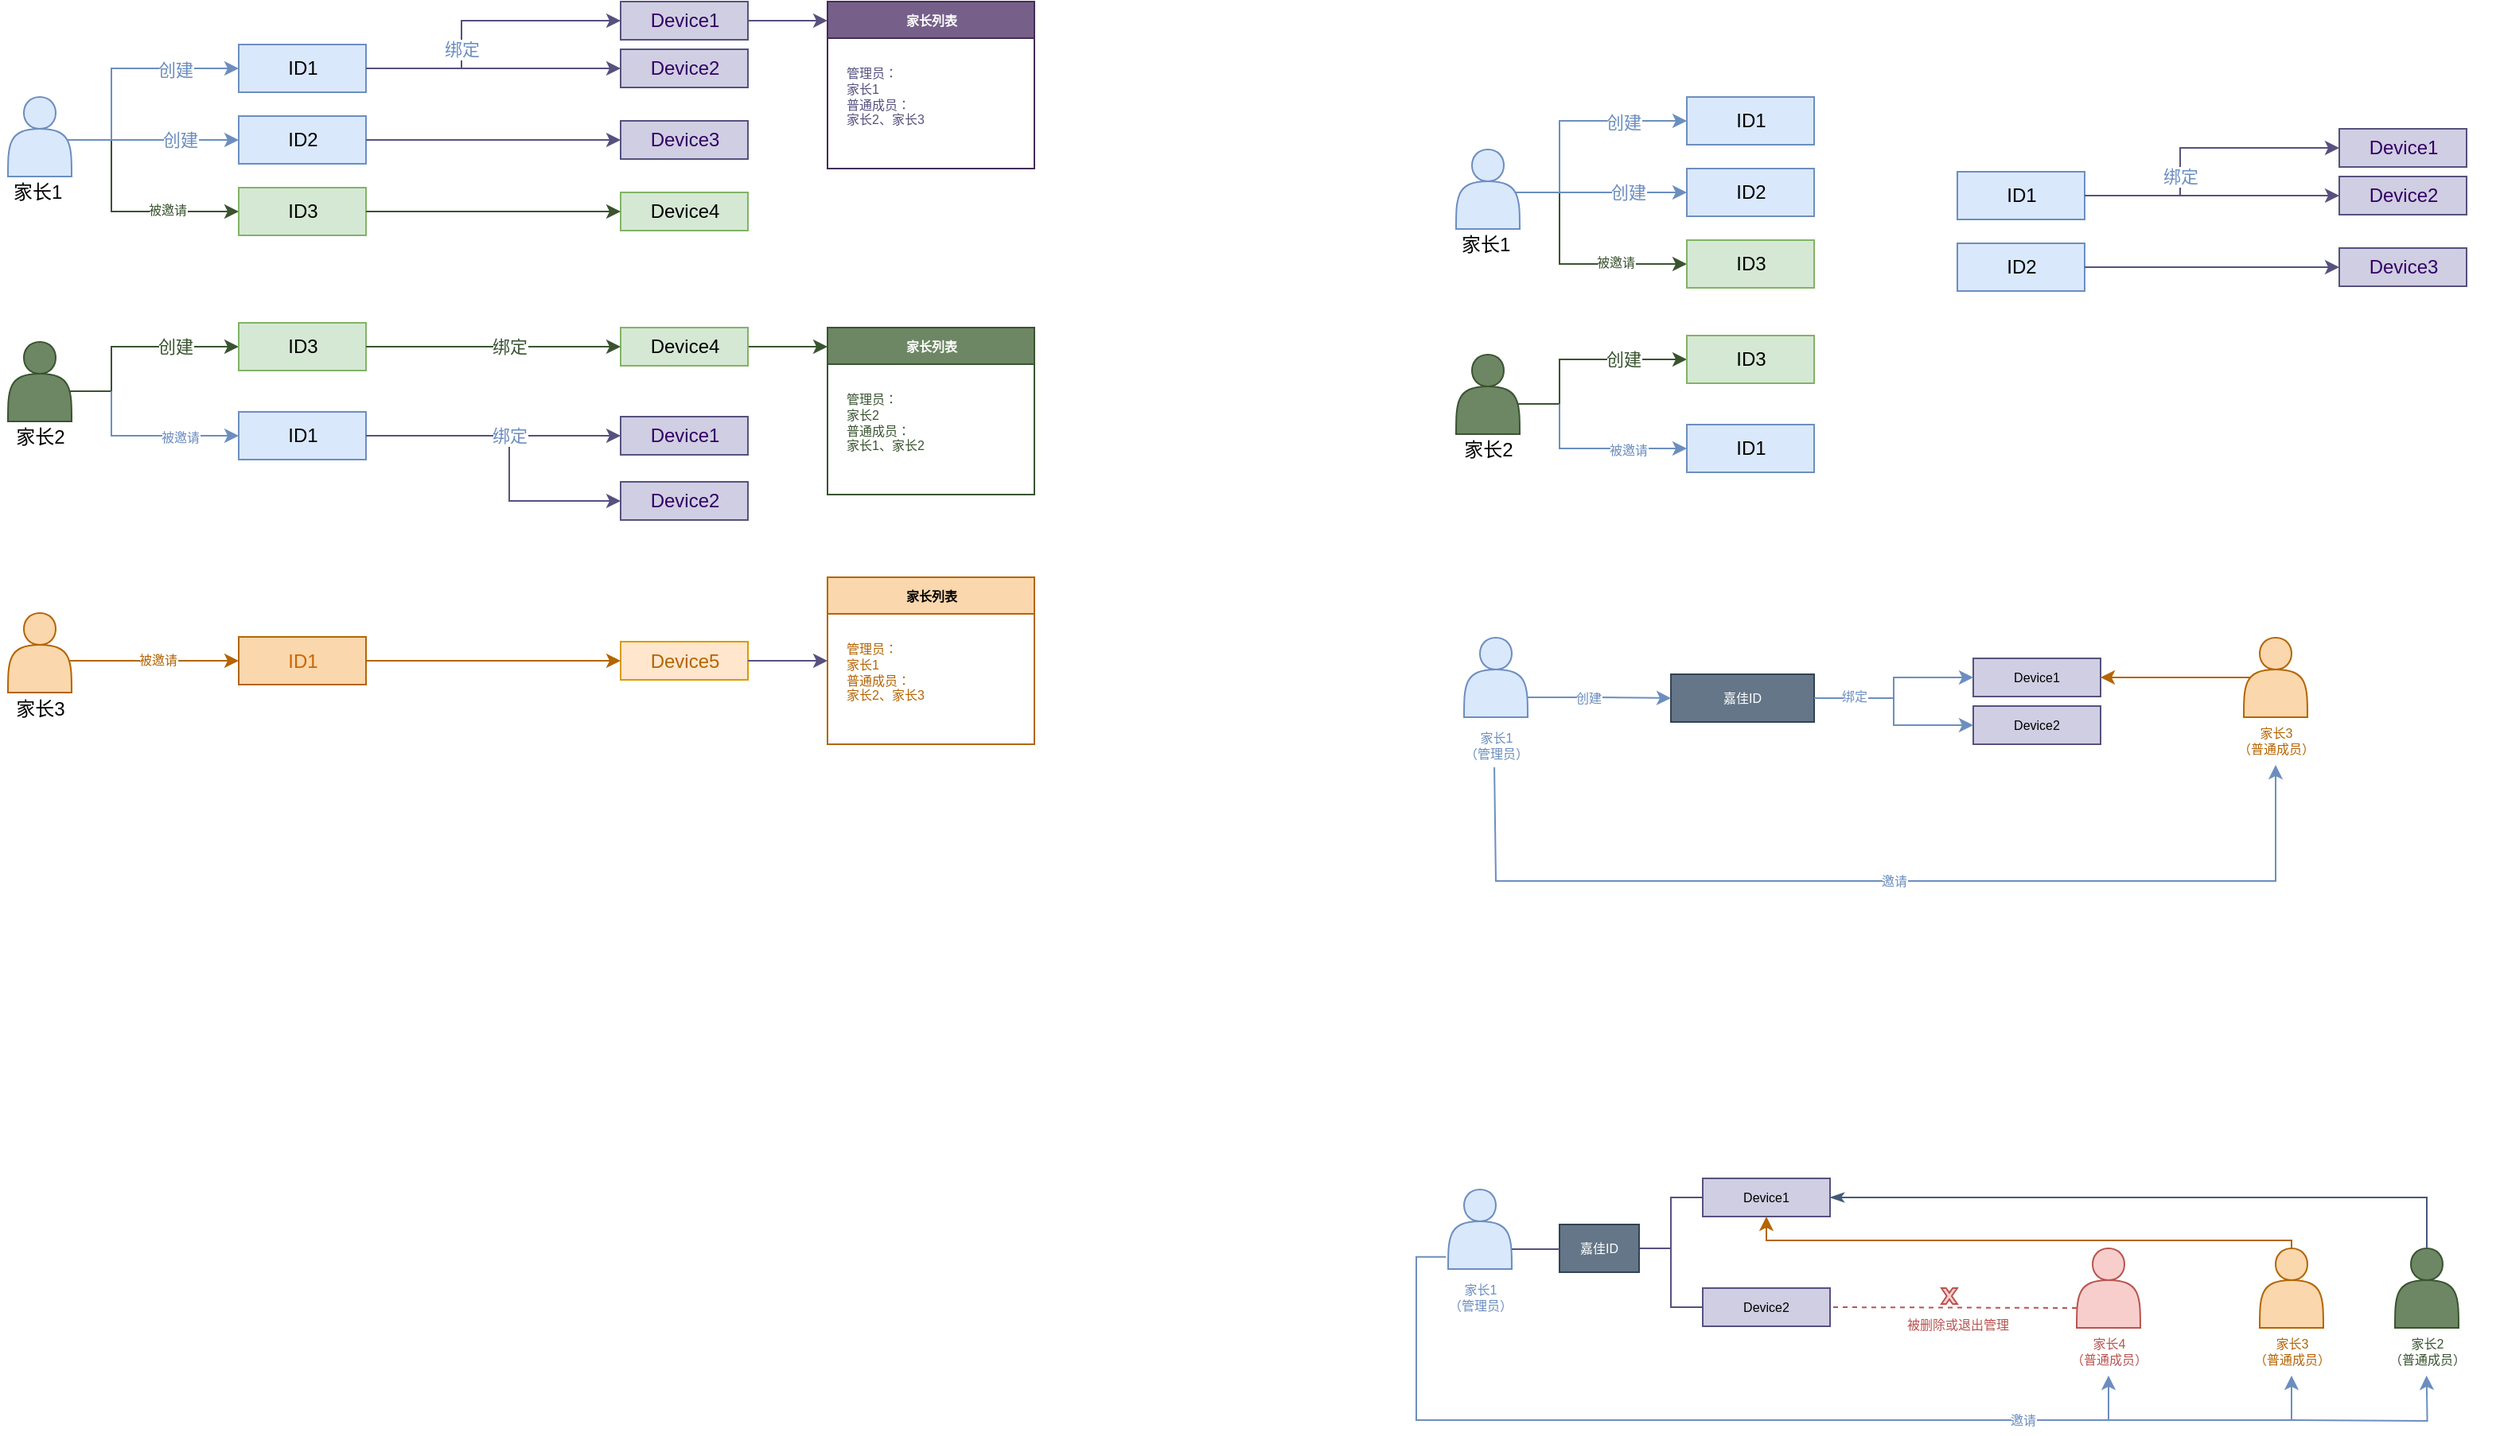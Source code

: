 <mxfile version="14.7.0" type="github" pages="4">
  <diagram id="KCBV3hlvJQdjvj2Q_8EK" name="第 1 页">
    <mxGraphModel dx="2406" dy="1686" grid="1" gridSize="10" guides="1" tooltips="1" connect="1" arrows="1" fold="1" page="1" pageScale="1" pageWidth="827" pageHeight="583" math="0" shadow="0">
      <root>
        <mxCell id="0" />
        <mxCell id="1" parent="0" />
        <mxCell id="B9y7Y_qLmK_6oBP0jbWP-81" value="创建" style="edgeStyle=orthogonalEdgeStyle;rounded=0;orthogonalLoop=1;jettySize=auto;html=1;entryX=0;entryY=0.5;entryDx=0;entryDy=0;exitX=1;exitY=0.333;exitDx=0;exitDy=0;exitPerimeter=0;strokeColor=#3A5431;fontColor=#3A5431;" parent="1" target="B9y7Y_qLmK_6oBP0jbWP-88" edge="1">
          <mxGeometry y="-58" as="geometry">
            <mxPoint x="100" y="305" as="sourcePoint" />
            <Array as="points">
              <mxPoint x="130" y="305" />
              <mxPoint x="130" y="277" />
            </Array>
            <mxPoint x="15" y="-14" as="offset" />
          </mxGeometry>
        </mxCell>
        <mxCell id="B9y7Y_qLmK_6oBP0jbWP-104" style="edgeStyle=orthogonalEdgeStyle;rounded=0;orthogonalLoop=1;jettySize=auto;html=1;entryX=0;entryY=0.5;entryDx=0;entryDy=0;fontSize=8;fontColor=#6C8EBF;strokeColor=#6C8EBF;" parent="1" target="B9y7Y_qLmK_6oBP0jbWP-85" edge="1">
          <mxGeometry relative="1" as="geometry">
            <mxPoint x="130" y="305" as="sourcePoint" />
            <Array as="points">
              <mxPoint x="130" y="305" />
              <mxPoint x="130" y="333" />
            </Array>
          </mxGeometry>
        </mxCell>
        <mxCell id="B9y7Y_qLmK_6oBP0jbWP-146" value="被邀请" style="edgeLabel;html=1;align=center;verticalAlign=middle;resizable=0;points=[];fontSize=8;fontColor=#6C8EBF;" parent="B9y7Y_qLmK_6oBP0jbWP-104" vertex="1" connectable="0">
          <mxGeometry x="0.305" y="-1" relative="1" as="geometry">
            <mxPoint as="offset" />
          </mxGeometry>
        </mxCell>
        <mxCell id="B9y7Y_qLmK_6oBP0jbWP-107" style="edgeStyle=orthogonalEdgeStyle;rounded=0;orthogonalLoop=1;jettySize=auto;html=1;exitX=1;exitY=0.5;exitDx=0;exitDy=0;fontSize=8;fontColor=#B46504;strokeColor=#56517E;entryX=0;entryY=0.5;entryDx=0;entryDy=0;" parent="1" source="B9y7Y_qLmK_6oBP0jbWP-85" target="B9y7Y_qLmK_6oBP0jbWP-105" edge="1">
          <mxGeometry relative="1" as="geometry">
            <mxPoint x="420" y="372" as="targetPoint" />
            <Array as="points">
              <mxPoint x="380" y="333" />
              <mxPoint x="380" y="374" />
            </Array>
          </mxGeometry>
        </mxCell>
        <mxCell id="B9y7Y_qLmK_6oBP0jbWP-85" value="ID1" style="html=1;fillColor=#dae8fc;strokeColor=#6c8ebf;" parent="1" vertex="1">
          <mxGeometry x="210" y="318" width="80" height="30" as="geometry" />
        </mxCell>
        <mxCell id="B9y7Y_qLmK_6oBP0jbWP-88" value="ID3" style="html=1;fillColor=#d5e8d4;strokeColor=#82b366;" parent="1" vertex="1">
          <mxGeometry x="210" y="262" width="80" height="30" as="geometry" />
        </mxCell>
        <mxCell id="B9y7Y_qLmK_6oBP0jbWP-93" value="" style="edgeStyle=orthogonalEdgeStyle;rounded=0;orthogonalLoop=1;jettySize=auto;html=1;entryX=0;entryY=0.5;entryDx=0;entryDy=0;strokeColor=#56517E;" parent="1" edge="1">
          <mxGeometry x="70" y="290" as="geometry">
            <Array as="points">
              <mxPoint x="380" y="335" />
              <mxPoint x="380" y="335" />
            </Array>
            <mxPoint x="450" y="335" as="targetPoint" />
          </mxGeometry>
        </mxCell>
        <mxCell id="B9y7Y_qLmK_6oBP0jbWP-95" value="Device1" style="html=1;fillColor=#d0cee2;strokeColor=#56517e;fontColor=#330066;" parent="1" vertex="1">
          <mxGeometry x="450" y="321" width="80" height="24" as="geometry" />
        </mxCell>
        <mxCell id="B9y7Y_qLmK_6oBP0jbWP-96" style="edgeStyle=orthogonalEdgeStyle;rounded=0;orthogonalLoop=1;jettySize=auto;html=1;exitX=1;exitY=0.5;exitDx=0;exitDy=0;entryX=0;entryY=0.5;entryDx=0;entryDy=0;fontColor=#6C8EBF;strokeColor=#56517E;" parent="1" source="B9y7Y_qLmK_6oBP0jbWP-85" target="B9y7Y_qLmK_6oBP0jbWP-95" edge="1">
          <mxGeometry x="70" y="232" as="geometry" />
        </mxCell>
        <mxCell id="B9y7Y_qLmK_6oBP0jbWP-97" value="绑定" style="edgeLabel;html=1;align=center;verticalAlign=middle;resizable=0;points=[];fontColor=#6C8EBF;" parent="B9y7Y_qLmK_6oBP0jbWP-96" vertex="1" connectable="0">
          <mxGeometry x="0.385" relative="1" as="geometry">
            <mxPoint x="-21" as="offset" />
          </mxGeometry>
        </mxCell>
        <mxCell id="B9y7Y_qLmK_6oBP0jbWP-108" style="edgeStyle=orthogonalEdgeStyle;rounded=0;orthogonalLoop=1;jettySize=auto;html=1;exitX=1;exitY=0.5;exitDx=0;exitDy=0;entryX=0;entryY=0.5;entryDx=0;entryDy=0;fontSize=8;fontColor=#B46504;strokeColor=#3A5431;" parent="1" source="B9y7Y_qLmK_6oBP0jbWP-98" edge="1">
          <mxGeometry relative="1" as="geometry">
            <mxPoint x="580" y="277" as="targetPoint" />
          </mxGeometry>
        </mxCell>
        <mxCell id="B9y7Y_qLmK_6oBP0jbWP-98" value="Device4" style="html=1;fillColor=#d5e8d4;strokeColor=#82b366;" parent="1" vertex="1">
          <mxGeometry x="450" y="265" width="80" height="24" as="geometry" />
        </mxCell>
        <mxCell id="B9y7Y_qLmK_6oBP0jbWP-99" style="edgeStyle=orthogonalEdgeStyle;rounded=0;orthogonalLoop=1;jettySize=auto;html=1;exitX=1;exitY=0.5;exitDx=0;exitDy=0;fontColor=#CC6600;strokeColor=#3A5431;" parent="1" source="B9y7Y_qLmK_6oBP0jbWP-88" target="B9y7Y_qLmK_6oBP0jbWP-98" edge="1">
          <mxGeometry x="70" y="232" as="geometry" />
        </mxCell>
        <mxCell id="B9y7Y_qLmK_6oBP0jbWP-100" value="绑定" style="edgeLabel;html=1;align=center;verticalAlign=middle;resizable=0;points=[];fontColor=#3A5431;" parent="B9y7Y_qLmK_6oBP0jbWP-99" vertex="1" connectable="0">
          <mxGeometry x="0.333" relative="1" as="geometry">
            <mxPoint x="-17" as="offset" />
          </mxGeometry>
        </mxCell>
        <mxCell id="B9y7Y_qLmK_6oBP0jbWP-105" value="Device2" style="html=1;fillColor=#d0cee2;strokeColor=#56517e;fontColor=#330066;" parent="1" vertex="1">
          <mxGeometry x="450" y="362" width="80" height="24" as="geometry" />
        </mxCell>
        <mxCell id="B9y7Y_qLmK_6oBP0jbWP-113" value="家长列表" style="swimlane;rounded=0;glass=0;sketch=0;fontSize=8;fontColor=#ffffff;strokeColor=#3A5431;align=center;html=1;fillColor=#6d8764;" parent="1" vertex="1">
          <mxGeometry x="580" y="265" width="130" height="105" as="geometry">
            <mxRectangle x="580" y="323" width="80" height="23" as="alternateBounds" />
          </mxGeometry>
        </mxCell>
        <mxCell id="B9y7Y_qLmK_6oBP0jbWP-114" value="管理员：&lt;br&gt;家长2&lt;br&gt;普通成员：&lt;br&gt;家长1、家长2" style="text;html=1;align=left;verticalAlign=middle;resizable=0;points=[];autosize=1;strokeColor=none;fontSize=8;fontColor=#3A5431;" parent="B9y7Y_qLmK_6oBP0jbWP-113" vertex="1">
          <mxGeometry x="10" y="35" width="90" height="50" as="geometry" />
        </mxCell>
        <mxCell id="B9y7Y_qLmK_6oBP0jbWP-12" style="edgeStyle=orthogonalEdgeStyle;rounded=0;orthogonalLoop=1;jettySize=auto;html=1;entryX=0;entryY=0.5;entryDx=0;entryDy=0;strokeColor=#3A5431;" parent="1" target="B9y7Y_qLmK_6oBP0jbWP-10" edge="1">
          <mxGeometry x="70" y="57" as="geometry">
            <mxPoint x="130" y="147" as="sourcePoint" />
            <Array as="points">
              <mxPoint x="130" y="147" />
              <mxPoint x="130" y="192" />
            </Array>
          </mxGeometry>
        </mxCell>
        <mxCell id="B9y7Y_qLmK_6oBP0jbWP-145" value="被邀请" style="edgeLabel;html=1;align=center;verticalAlign=middle;resizable=0;points=[];fontSize=8;fontColor=#3A5431;" parent="B9y7Y_qLmK_6oBP0jbWP-12" vertex="1" connectable="0">
          <mxGeometry relative="1" as="geometry">
            <mxPoint x="17" y="-1" as="offset" />
          </mxGeometry>
        </mxCell>
        <mxCell id="B9y7Y_qLmK_6oBP0jbWP-5" value="ID1" style="html=1;fillColor=#dae8fc;strokeColor=#6c8ebf;" parent="1" vertex="1">
          <mxGeometry x="210" y="87" width="80" height="30" as="geometry" />
        </mxCell>
        <mxCell id="B9y7Y_qLmK_6oBP0jbWP-4" value="创建" style="edgeStyle=orthogonalEdgeStyle;rounded=0;orthogonalLoop=1;jettySize=auto;html=1;exitX=1;exitY=0.333;exitDx=0;exitDy=0;exitPerimeter=0;strokeColor=#6C8EBF;fontColor=#6C8EBF;" parent="1" target="B9y7Y_qLmK_6oBP0jbWP-5" edge="1">
          <mxGeometry as="geometry">
            <mxPoint x="160" y="137" as="targetPoint" />
            <mxPoint x="100" y="147.0" as="sourcePoint" />
            <Array as="points">
              <mxPoint x="130" y="147" />
              <mxPoint x="130" y="102" />
            </Array>
            <mxPoint x="15" y="-22" as="offset" />
          </mxGeometry>
        </mxCell>
        <mxCell id="B9y7Y_qLmK_6oBP0jbWP-6" value="ID2" style="html=1;fillColor=#dae8fc;strokeColor=#6c8ebf;" parent="1" vertex="1">
          <mxGeometry x="210" y="132" width="80" height="30" as="geometry" />
        </mxCell>
        <mxCell id="B9y7Y_qLmK_6oBP0jbWP-9" style="edgeStyle=orthogonalEdgeStyle;rounded=0;orthogonalLoop=1;jettySize=auto;html=1;exitX=1;exitY=0.333;exitDx=0;exitDy=0;exitPerimeter=0;entryX=0;entryY=0.5;entryDx=0;entryDy=0;strokeColor=#6C8EBF;" parent="1" target="B9y7Y_qLmK_6oBP0jbWP-6" edge="1">
          <mxGeometry x="70" y="57" as="geometry">
            <mxPoint x="100" y="147.0" as="sourcePoint" />
            <Array as="points">
              <mxPoint x="120" y="147" />
              <mxPoint x="120" y="147" />
            </Array>
          </mxGeometry>
        </mxCell>
        <mxCell id="B9y7Y_qLmK_6oBP0jbWP-46" value="创建" style="edgeLabel;html=1;align=center;verticalAlign=middle;resizable=0;points=[];fontColor=#6C8EBF;" parent="B9y7Y_qLmK_6oBP0jbWP-9" vertex="1" connectable="0">
          <mxGeometry x="0.387" y="1" relative="1" as="geometry">
            <mxPoint x="-4" y="1" as="offset" />
          </mxGeometry>
        </mxCell>
        <mxCell id="B9y7Y_qLmK_6oBP0jbWP-10" value="ID3" style="html=1;fillColor=#d5e8d4;strokeColor=#82b366;" parent="1" vertex="1">
          <mxGeometry x="210" y="177" width="80" height="30" as="geometry" />
        </mxCell>
        <mxCell id="B9y7Y_qLmK_6oBP0jbWP-117" style="edgeStyle=orthogonalEdgeStyle;rounded=0;orthogonalLoop=1;jettySize=auto;html=1;exitX=1;exitY=0.5;exitDx=0;exitDy=0;entryX=0;entryY=0.114;entryDx=0;entryDy=0;entryPerimeter=0;fontSize=8;fontColor=#3A5431;strokeColor=#56517E;" parent="1" source="B9y7Y_qLmK_6oBP0jbWP-13" target="B9y7Y_qLmK_6oBP0jbWP-115" edge="1">
          <mxGeometry x="70" y="57" as="geometry" />
        </mxCell>
        <mxCell id="B9y7Y_qLmK_6oBP0jbWP-13" value="Device1" style="html=1;fillColor=#d0cee2;strokeColor=#56517e;fontColor=#330066;" parent="1" vertex="1">
          <mxGeometry x="450" y="60" width="80" height="24" as="geometry" />
        </mxCell>
        <mxCell id="B9y7Y_qLmK_6oBP0jbWP-19" style="edgeStyle=orthogonalEdgeStyle;rounded=0;orthogonalLoop=1;jettySize=auto;html=1;exitX=1;exitY=0.5;exitDx=0;exitDy=0;entryX=0;entryY=0.5;entryDx=0;entryDy=0;fontColor=#330066;strokeColor=#56517E;" parent="1" source="B9y7Y_qLmK_6oBP0jbWP-5" target="B9y7Y_qLmK_6oBP0jbWP-13" edge="1">
          <mxGeometry x="70" y="57" as="geometry">
            <Array as="points">
              <mxPoint x="350" y="102" />
              <mxPoint x="350" y="72" />
            </Array>
          </mxGeometry>
        </mxCell>
        <mxCell id="B9y7Y_qLmK_6oBP0jbWP-50" value="绑定" style="edgeLabel;html=1;align=center;verticalAlign=middle;resizable=0;points=[];fontColor=#6C8EBF;" parent="B9y7Y_qLmK_6oBP0jbWP-19" vertex="1" connectable="0">
          <mxGeometry x="0.411" y="-2" relative="1" as="geometry">
            <mxPoint x="-44" y="16" as="offset" />
          </mxGeometry>
        </mxCell>
        <mxCell id="B9y7Y_qLmK_6oBP0jbWP-15" value="Device2" style="html=1;fillColor=#d0cee2;strokeColor=#56517e;fontColor=#330066;" parent="1" vertex="1">
          <mxGeometry x="450" y="90" width="80" height="24" as="geometry" />
        </mxCell>
        <mxCell id="B9y7Y_qLmK_6oBP0jbWP-14" value="" style="edgeStyle=orthogonalEdgeStyle;rounded=0;orthogonalLoop=1;jettySize=auto;html=1;entryX=0;entryY=0.5;entryDx=0;entryDy=0;strokeColor=#56517E;" parent="1" source="B9y7Y_qLmK_6oBP0jbWP-5" target="B9y7Y_qLmK_6oBP0jbWP-15" edge="1">
          <mxGeometry x="70" y="57" as="geometry">
            <Array as="points">
              <mxPoint x="380" y="102" />
              <mxPoint x="380" y="102" />
            </Array>
          </mxGeometry>
        </mxCell>
        <mxCell id="B9y7Y_qLmK_6oBP0jbWP-52" value="" style="edgeLabel;html=1;align=center;verticalAlign=middle;resizable=0;points=[];fontColor=#6C8EBF;" parent="B9y7Y_qLmK_6oBP0jbWP-14" vertex="1" connectable="0">
          <mxGeometry x="0.302" y="-1" relative="1" as="geometry">
            <mxPoint x="6" as="offset" />
          </mxGeometry>
        </mxCell>
        <mxCell id="B9y7Y_qLmK_6oBP0jbWP-17" value="Device3" style="html=1;fillColor=#d0cee2;strokeColor=#56517e;fontColor=#330066;" parent="1" vertex="1">
          <mxGeometry x="450" y="135" width="80" height="24" as="geometry" />
        </mxCell>
        <mxCell id="B9y7Y_qLmK_6oBP0jbWP-49" style="edgeStyle=orthogonalEdgeStyle;rounded=0;orthogonalLoop=1;jettySize=auto;html=1;exitX=1;exitY=0.5;exitDx=0;exitDy=0;entryX=0;entryY=0.5;entryDx=0;entryDy=0;fontColor=#6C8EBF;strokeColor=#56517E;" parent="1" source="B9y7Y_qLmK_6oBP0jbWP-6" target="B9y7Y_qLmK_6oBP0jbWP-17" edge="1">
          <mxGeometry x="70" y="57" as="geometry" />
        </mxCell>
        <mxCell id="B9y7Y_qLmK_6oBP0jbWP-22" value="Device4" style="html=1;fillColor=#d5e8d4;strokeColor=#82b366;" parent="1" vertex="1">
          <mxGeometry x="450" y="180" width="80" height="24" as="geometry" />
        </mxCell>
        <mxCell id="B9y7Y_qLmK_6oBP0jbWP-23" style="edgeStyle=orthogonalEdgeStyle;rounded=0;orthogonalLoop=1;jettySize=auto;html=1;exitX=1;exitY=0.5;exitDx=0;exitDy=0;fontColor=#CC6600;strokeColor=#3A5431;" parent="1" source="B9y7Y_qLmK_6oBP0jbWP-10" target="B9y7Y_qLmK_6oBP0jbWP-22" edge="1">
          <mxGeometry x="70" y="57" as="geometry" />
        </mxCell>
        <mxCell id="B9y7Y_qLmK_6oBP0jbWP-115" value="家长列表" style="swimlane;rounded=0;glass=0;sketch=0;fontSize=8;fontColor=#ffffff;strokeColor=#432D57;align=center;html=1;fillColor=#76608a;" parent="1" vertex="1">
          <mxGeometry x="580" y="60" width="130" height="105" as="geometry">
            <mxRectangle x="580" y="323" width="80" height="23" as="alternateBounds" />
          </mxGeometry>
        </mxCell>
        <mxCell id="B9y7Y_qLmK_6oBP0jbWP-116" value="管理员：&lt;br&gt;家长1&lt;br&gt;普通成员：&lt;br&gt;家长2、家长3" style="text;html=1;align=left;verticalAlign=middle;resizable=0;points=[];autosize=1;strokeColor=none;fontSize=8;fontColor=#56517E;" parent="B9y7Y_qLmK_6oBP0jbWP-115" vertex="1">
          <mxGeometry x="10" y="35" width="90" height="50" as="geometry" />
        </mxCell>
        <mxCell id="B9y7Y_qLmK_6oBP0jbWP-135" style="edgeStyle=orthogonalEdgeStyle;rounded=0;orthogonalLoop=1;jettySize=auto;html=1;exitX=1;exitY=0.5;exitDx=0;exitDy=0;entryX=0;entryY=0.5;entryDx=0;entryDy=0;fontColor=#6C8EBF;strokeColor=#56517E;" parent="1" edge="1">
          <mxGeometry x="70" y="510" as="geometry">
            <mxPoint x="290" y="600" as="sourcePoint" />
          </mxGeometry>
        </mxCell>
        <mxCell id="B9y7Y_qLmK_6oBP0jbWP-144" value="" style="group" parent="1" vertex="1" connectable="0">
          <mxGeometry x="70" y="422" width="640" height="105" as="geometry" />
        </mxCell>
        <mxCell id="B9y7Y_qLmK_6oBP0jbWP-126" value="ID1" style="html=1;fillColor=#fad7ac;strokeColor=#b46504;fontColor=#CC6600;" parent="B9y7Y_qLmK_6oBP0jbWP-144" vertex="1">
          <mxGeometry x="140" y="37.5" width="80" height="30" as="geometry" />
        </mxCell>
        <mxCell id="B9y7Y_qLmK_6oBP0jbWP-119" style="edgeStyle=orthogonalEdgeStyle;rounded=0;orthogonalLoop=1;jettySize=auto;html=1;entryX=0;entryY=0.5;entryDx=0;entryDy=0;strokeColor=#B46504;exitX=1;exitY=0.333;exitDx=0;exitDy=0;exitPerimeter=0;" parent="B9y7Y_qLmK_6oBP0jbWP-144" target="B9y7Y_qLmK_6oBP0jbWP-126" edge="1">
          <mxGeometry y="-37.5" as="geometry">
            <mxPoint x="30" y="52.5" as="sourcePoint" />
            <Array as="points">
              <mxPoint x="90" y="52.5" />
              <mxPoint x="90" y="52.5" />
            </Array>
          </mxGeometry>
        </mxCell>
        <mxCell id="B9y7Y_qLmK_6oBP0jbWP-147" value="被邀请" style="edgeLabel;html=1;align=center;verticalAlign=middle;resizable=0;points=[];fontSize=8;fontColor=#B46504;" parent="B9y7Y_qLmK_6oBP0jbWP-119" vertex="1" connectable="0">
          <mxGeometry relative="1" as="geometry">
            <mxPoint x="4" y="-1" as="offset" />
          </mxGeometry>
        </mxCell>
        <mxCell id="B9y7Y_qLmK_6oBP0jbWP-136" value="Device5" style="html=1;fillColor=#ffe6cc;strokeColor=#d79b00;fontColor=#B46504;" parent="B9y7Y_qLmK_6oBP0jbWP-144" vertex="1">
          <mxGeometry x="380" y="40.5" width="80" height="24" as="geometry" />
        </mxCell>
        <mxCell id="B9y7Y_qLmK_6oBP0jbWP-137" style="edgeStyle=orthogonalEdgeStyle;rounded=0;orthogonalLoop=1;jettySize=auto;html=1;exitX=1;exitY=0.5;exitDx=0;exitDy=0;fontColor=#CC6600;strokeColor=#B46504;" parent="B9y7Y_qLmK_6oBP0jbWP-144" source="B9y7Y_qLmK_6oBP0jbWP-126" target="B9y7Y_qLmK_6oBP0jbWP-136" edge="1">
          <mxGeometry y="-82.5" as="geometry" />
        </mxCell>
        <mxCell id="B9y7Y_qLmK_6oBP0jbWP-138" value="家长列表" style="swimlane;rounded=0;glass=0;sketch=0;fontSize=8;strokeColor=#b46504;align=center;html=1;fillColor=#fad7ac;" parent="B9y7Y_qLmK_6oBP0jbWP-144" vertex="1">
          <mxGeometry x="510" width="130" height="105" as="geometry">
            <mxRectangle x="580" y="323" width="80" height="23" as="alternateBounds" />
          </mxGeometry>
        </mxCell>
        <mxCell id="B9y7Y_qLmK_6oBP0jbWP-139" value="管理员：&lt;br&gt;家长1&lt;br&gt;普通成员：&lt;br&gt;家长2、家长3" style="text;html=1;align=left;verticalAlign=middle;resizable=0;points=[];autosize=1;strokeColor=none;fontSize=8;fontColor=#B46504;" parent="B9y7Y_qLmK_6oBP0jbWP-138" vertex="1">
          <mxGeometry x="10" y="35" width="90" height="50" as="geometry" />
        </mxCell>
        <mxCell id="B9y7Y_qLmK_6oBP0jbWP-143" style="edgeStyle=orthogonalEdgeStyle;rounded=0;orthogonalLoop=1;jettySize=auto;html=1;exitX=1;exitY=0.5;exitDx=0;exitDy=0;fontSize=8;fontColor=#56517E;strokeColor=#56517E;" parent="B9y7Y_qLmK_6oBP0jbWP-144" source="B9y7Y_qLmK_6oBP0jbWP-136" target="B9y7Y_qLmK_6oBP0jbWP-138" edge="1">
          <mxGeometry relative="1" as="geometry" />
        </mxCell>
        <mxCell id="B9y7Y_qLmK_6oBP0jbWP-180" value="" style="group" parent="B9y7Y_qLmK_6oBP0jbWP-144" vertex="1" connectable="0">
          <mxGeometry x="-10" y="22.5" width="50" height="70" as="geometry" />
        </mxCell>
        <mxCell id="B9y7Y_qLmK_6oBP0jbWP-181" value="" style="shape=actor;whiteSpace=wrap;html=1;rounded=0;glass=0;sketch=0;fontSize=8;strokeColor=#b46504;align=center;fillColor=#fad7ac;verticalAlign=middle;" parent="B9y7Y_qLmK_6oBP0jbWP-180" vertex="1">
          <mxGeometry x="5" width="40" height="50" as="geometry" />
        </mxCell>
        <mxCell id="B9y7Y_qLmK_6oBP0jbWP-182" value="家长3" style="text;html=1;align=center;verticalAlign=middle;resizable=0;points=[];autosize=1;strokeColor=none;" parent="B9y7Y_qLmK_6oBP0jbWP-180" vertex="1">
          <mxGeometry y="50" width="50" height="20" as="geometry" />
        </mxCell>
        <mxCell id="B9y7Y_qLmK_6oBP0jbWP-167" value="" style="group" parent="1" vertex="1" connectable="0">
          <mxGeometry x="960" y="460" width="575" height="170" as="geometry" />
        </mxCell>
        <mxCell id="B9y7Y_qLmK_6oBP0jbWP-149" value="" style="shape=actor;whiteSpace=wrap;html=1;rounded=0;glass=0;sketch=0;fontSize=8;strokeColor=#6c8ebf;align=left;fillColor=#dae8fc;verticalAlign=middle;" parent="B9y7Y_qLmK_6oBP0jbWP-167" vertex="1">
          <mxGeometry x="20" width="40" height="50" as="geometry" />
        </mxCell>
        <mxCell id="B9y7Y_qLmK_6oBP0jbWP-152" value="嘉佳ID" style="whiteSpace=wrap;html=1;align=center;rounded=0;glass=0;sketch=0;fontSize=8;strokeColor=#314354;fillColor=#647687;fontColor=#ffffff;" parent="B9y7Y_qLmK_6oBP0jbWP-167" vertex="1">
          <mxGeometry x="150" y="23" width="90" height="30" as="geometry" />
        </mxCell>
        <mxCell id="B9y7Y_qLmK_6oBP0jbWP-161" style="edgeStyle=orthogonalEdgeStyle;rounded=0;orthogonalLoop=1;jettySize=auto;html=1;exitX=1;exitY=0.75;exitDx=0;exitDy=0;entryX=0;entryY=0.5;entryDx=0;entryDy=0;fontSize=8;fontColor=#6C8EBF;strokeColor=#6C8EBF;" parent="B9y7Y_qLmK_6oBP0jbWP-167" source="B9y7Y_qLmK_6oBP0jbWP-149" target="B9y7Y_qLmK_6oBP0jbWP-152" edge="1">
          <mxGeometry relative="1" as="geometry" />
        </mxCell>
        <mxCell id="B9y7Y_qLmK_6oBP0jbWP-162" value="创建" style="edgeLabel;html=1;align=center;verticalAlign=middle;resizable=0;points=[];fontSize=8;fontColor=#6C8EBF;" parent="B9y7Y_qLmK_6oBP0jbWP-161" vertex="1" connectable="0">
          <mxGeometry x="-0.16" relative="1" as="geometry">
            <mxPoint as="offset" />
          </mxGeometry>
        </mxCell>
        <mxCell id="B9y7Y_qLmK_6oBP0jbWP-153" value="Device2" style="whiteSpace=wrap;html=1;align=center;rounded=0;glass=0;sketch=0;fontSize=8;strokeColor=#56517e;fillColor=#d0cee2;" parent="B9y7Y_qLmK_6oBP0jbWP-167" vertex="1">
          <mxGeometry x="340" y="43" width="80" height="24" as="geometry" />
        </mxCell>
        <mxCell id="B9y7Y_qLmK_6oBP0jbWP-154" value="" style="edgeStyle=orthogonalEdgeStyle;rounded=0;orthogonalLoop=1;jettySize=auto;html=1;fontSize=8;exitX=1;exitY=0.5;exitDx=0;exitDy=0;entryX=0;entryY=0.5;entryDx=0;entryDy=0;fontColor=#6C8EBF;strokeColor=#6C8EBF;" parent="B9y7Y_qLmK_6oBP0jbWP-167" source="B9y7Y_qLmK_6oBP0jbWP-152" target="B9y7Y_qLmK_6oBP0jbWP-153" edge="1">
          <mxGeometry relative="1" as="geometry">
            <Array as="points">
              <mxPoint x="290" y="38" />
              <mxPoint x="290" y="55" />
            </Array>
          </mxGeometry>
        </mxCell>
        <mxCell id="B9y7Y_qLmK_6oBP0jbWP-155" value="Device1" style="whiteSpace=wrap;html=1;align=center;rounded=0;glass=0;sketch=0;fontSize=8;strokeColor=#56517e;fillColor=#d0cee2;" parent="B9y7Y_qLmK_6oBP0jbWP-167" vertex="1">
          <mxGeometry x="340" y="13" width="80" height="24" as="geometry" />
        </mxCell>
        <mxCell id="B9y7Y_qLmK_6oBP0jbWP-157" style="edgeStyle=orthogonalEdgeStyle;rounded=0;orthogonalLoop=1;jettySize=auto;html=1;exitX=1;exitY=0.5;exitDx=0;exitDy=0;fontSize=8;fontColor=#6C8EBF;strokeColor=#6C8EBF;" parent="B9y7Y_qLmK_6oBP0jbWP-167" source="B9y7Y_qLmK_6oBP0jbWP-152" target="B9y7Y_qLmK_6oBP0jbWP-155" edge="1">
          <mxGeometry relative="1" as="geometry">
            <Array as="points">
              <mxPoint x="290" y="38" />
              <mxPoint x="290" y="25" />
            </Array>
          </mxGeometry>
        </mxCell>
        <mxCell id="B9y7Y_qLmK_6oBP0jbWP-166" value="绑定" style="edgeLabel;html=1;align=center;verticalAlign=middle;resizable=0;points=[];fontSize=8;fontColor=#6C8EBF;" parent="B9y7Y_qLmK_6oBP0jbWP-157" vertex="1" connectable="0">
          <mxGeometry x="-0.729" y="-1" relative="1" as="geometry">
            <mxPoint x="9" y="-2" as="offset" />
          </mxGeometry>
        </mxCell>
        <mxCell id="B9y7Y_qLmK_6oBP0jbWP-165" style="edgeStyle=orthogonalEdgeStyle;rounded=0;orthogonalLoop=1;jettySize=auto;html=1;exitX=0.1;exitY=0.5;exitDx=0;exitDy=0;entryX=1;entryY=0.5;entryDx=0;entryDy=0;fontSize=8;fontColor=#B46504;strokeColor=#B46504;exitPerimeter=0;" parent="B9y7Y_qLmK_6oBP0jbWP-167" source="B9y7Y_qLmK_6oBP0jbWP-158" target="B9y7Y_qLmK_6oBP0jbWP-155" edge="1">
          <mxGeometry relative="1" as="geometry">
            <Array as="points">
              <mxPoint x="490" y="25" />
              <mxPoint x="490" y="25" />
            </Array>
          </mxGeometry>
        </mxCell>
        <mxCell id="B9y7Y_qLmK_6oBP0jbWP-158" value="" style="shape=actor;whiteSpace=wrap;html=1;rounded=0;glass=0;sketch=0;fontSize=8;strokeColor=#b46504;align=left;fillColor=#fad7ac;verticalAlign=middle;" parent="B9y7Y_qLmK_6oBP0jbWP-167" vertex="1">
          <mxGeometry x="510" width="40" height="50" as="geometry" />
        </mxCell>
        <mxCell id="B9y7Y_qLmK_6oBP0jbWP-159" value="家长3&lt;br&gt;（普通成员）" style="text;html=1;align=center;verticalAlign=middle;resizable=0;points=[];autosize=1;strokeColor=none;fontSize=8;fontColor=#B46504;" parent="B9y7Y_qLmK_6oBP0jbWP-167" vertex="1">
          <mxGeometry x="485" y="50" width="90" height="30" as="geometry" />
        </mxCell>
        <mxCell id="B9y7Y_qLmK_6oBP0jbWP-160" value="家长1&lt;br&gt;（管理员）" style="text;html=1;align=center;verticalAlign=middle;resizable=0;points=[];autosize=1;strokeColor=none;fontSize=8;fontColor=#6C8EBF;" parent="B9y7Y_qLmK_6oBP0jbWP-167" vertex="1">
          <mxGeometry y="53" width="80" height="30" as="geometry" />
        </mxCell>
        <mxCell id="B9y7Y_qLmK_6oBP0jbWP-163" style="edgeStyle=orthogonalEdgeStyle;rounded=0;orthogonalLoop=1;jettySize=auto;html=1;exitX=0.488;exitY=0.95;exitDx=0;exitDy=0;fontSize=8;exitPerimeter=0;fontColor=#6C8EBF;labelBackgroundColor=none;strokeColor=#6C8EBF;" parent="B9y7Y_qLmK_6oBP0jbWP-167" source="B9y7Y_qLmK_6oBP0jbWP-160" target="B9y7Y_qLmK_6oBP0jbWP-159" edge="1">
          <mxGeometry relative="1" as="geometry">
            <Array as="points">
              <mxPoint x="40" y="82" />
              <mxPoint x="40" y="153" />
              <mxPoint x="530" y="153" />
            </Array>
          </mxGeometry>
        </mxCell>
        <mxCell id="B9y7Y_qLmK_6oBP0jbWP-164" value="邀请" style="edgeLabel;html=1;align=center;verticalAlign=middle;resizable=0;points=[];fontSize=8;fontColor=#6C8EBF;" parent="B9y7Y_qLmK_6oBP0jbWP-163" vertex="1" connectable="0">
          <mxGeometry x="0.015" relative="1" as="geometry">
            <mxPoint as="offset" />
          </mxGeometry>
        </mxCell>
        <mxCell id="B9y7Y_qLmK_6oBP0jbWP-171" value="" style="group" parent="1" vertex="1" connectable="0">
          <mxGeometry x="60" y="120" width="50" height="70" as="geometry" />
        </mxCell>
        <mxCell id="B9y7Y_qLmK_6oBP0jbWP-172" value="" style="shape=actor;whiteSpace=wrap;html=1;rounded=0;glass=0;sketch=0;fontSize=8;strokeColor=#6c8ebf;align=center;fillColor=#dae8fc;verticalAlign=middle;" parent="B9y7Y_qLmK_6oBP0jbWP-171" vertex="1">
          <mxGeometry x="5" width="40" height="50" as="geometry" />
        </mxCell>
        <mxCell id="B9y7Y_qLmK_6oBP0jbWP-173" value="家长1&amp;nbsp;" style="text;html=1;align=center;verticalAlign=middle;resizable=0;points=[];autosize=1;strokeColor=none;" parent="B9y7Y_qLmK_6oBP0jbWP-171" vertex="1">
          <mxGeometry y="50" width="50" height="20" as="geometry" />
        </mxCell>
        <mxCell id="B9y7Y_qLmK_6oBP0jbWP-174" value="" style="group" parent="1" vertex="1" connectable="0">
          <mxGeometry x="60" y="274" width="55" height="70" as="geometry" />
        </mxCell>
        <mxCell id="B9y7Y_qLmK_6oBP0jbWP-175" value="" style="shape=actor;whiteSpace=wrap;html=1;rounded=0;glass=0;sketch=0;fontSize=8;strokeColor=#3A5431;align=center;fillColor=#6d8764;verticalAlign=middle;fontColor=#ffffff;" parent="B9y7Y_qLmK_6oBP0jbWP-174" vertex="1">
          <mxGeometry x="5" width="40" height="50" as="geometry" />
        </mxCell>
        <mxCell id="B9y7Y_qLmK_6oBP0jbWP-176" value="家长2" style="text;html=1;align=center;verticalAlign=middle;resizable=0;points=[];autosize=1;strokeColor=none;" parent="B9y7Y_qLmK_6oBP0jbWP-174" vertex="1">
          <mxGeometry y="50" width="50" height="20" as="geometry" />
        </mxCell>
        <mxCell id="B9y7Y_qLmK_6oBP0jbWP-210" value="" style="group" parent="1" vertex="1" connectable="0">
          <mxGeometry x="970" y="120" width="230" height="236" as="geometry" />
        </mxCell>
        <mxCell id="B9y7Y_qLmK_6oBP0jbWP-195" value="" style="group" parent="B9y7Y_qLmK_6oBP0jbWP-210" vertex="1" connectable="0">
          <mxGeometry width="230" height="120" as="geometry" />
        </mxCell>
        <mxCell id="B9y7Y_qLmK_6oBP0jbWP-184" style="edgeStyle=orthogonalEdgeStyle;rounded=0;orthogonalLoop=1;jettySize=auto;html=1;entryX=0;entryY=0.5;entryDx=0;entryDy=0;strokeColor=#3A5431;" parent="B9y7Y_qLmK_6oBP0jbWP-195" target="B9y7Y_qLmK_6oBP0jbWP-191" edge="1">
          <mxGeometry x="10" y="-30" as="geometry">
            <mxPoint x="70" y="60.0" as="sourcePoint" />
            <Array as="points">
              <mxPoint x="70" y="60" />
              <mxPoint x="70" y="105" />
            </Array>
          </mxGeometry>
        </mxCell>
        <mxCell id="B9y7Y_qLmK_6oBP0jbWP-185" value="被邀请" style="edgeLabel;html=1;align=center;verticalAlign=middle;resizable=0;points=[];fontSize=8;fontColor=#3A5431;" parent="B9y7Y_qLmK_6oBP0jbWP-184" vertex="1" connectable="0">
          <mxGeometry relative="1" as="geometry">
            <mxPoint x="17" y="-1" as="offset" />
          </mxGeometry>
        </mxCell>
        <mxCell id="B9y7Y_qLmK_6oBP0jbWP-186" value="ID1" style="html=1;fillColor=#dae8fc;strokeColor=#6c8ebf;" parent="B9y7Y_qLmK_6oBP0jbWP-195" vertex="1">
          <mxGeometry x="150" width="80" height="30" as="geometry" />
        </mxCell>
        <mxCell id="B9y7Y_qLmK_6oBP0jbWP-187" value="创建" style="edgeStyle=orthogonalEdgeStyle;rounded=0;orthogonalLoop=1;jettySize=auto;html=1;exitX=1;exitY=0.333;exitDx=0;exitDy=0;exitPerimeter=0;strokeColor=#6C8EBF;fontColor=#6C8EBF;" parent="B9y7Y_qLmK_6oBP0jbWP-195" target="B9y7Y_qLmK_6oBP0jbWP-186" edge="1">
          <mxGeometry x="-60" y="-87" as="geometry">
            <mxPoint x="100" y="50" as="targetPoint" />
            <mxPoint x="40" y="60.0" as="sourcePoint" />
            <Array as="points">
              <mxPoint x="70" y="60" />
              <mxPoint x="70" y="15" />
            </Array>
            <mxPoint x="15" y="-22" as="offset" />
          </mxGeometry>
        </mxCell>
        <mxCell id="B9y7Y_qLmK_6oBP0jbWP-188" value="ID2" style="html=1;fillColor=#dae8fc;strokeColor=#6c8ebf;" parent="B9y7Y_qLmK_6oBP0jbWP-195" vertex="1">
          <mxGeometry x="150" y="45" width="80" height="30" as="geometry" />
        </mxCell>
        <mxCell id="B9y7Y_qLmK_6oBP0jbWP-189" style="edgeStyle=orthogonalEdgeStyle;rounded=0;orthogonalLoop=1;jettySize=auto;html=1;exitX=1;exitY=0.333;exitDx=0;exitDy=0;exitPerimeter=0;entryX=0;entryY=0.5;entryDx=0;entryDy=0;strokeColor=#6C8EBF;" parent="B9y7Y_qLmK_6oBP0jbWP-195" target="B9y7Y_qLmK_6oBP0jbWP-188" edge="1">
          <mxGeometry x="10" y="-30" as="geometry">
            <mxPoint x="40" y="60.0" as="sourcePoint" />
            <Array as="points">
              <mxPoint x="60" y="60" />
              <mxPoint x="60" y="60" />
            </Array>
          </mxGeometry>
        </mxCell>
        <mxCell id="B9y7Y_qLmK_6oBP0jbWP-190" value="创建" style="edgeLabel;html=1;align=center;verticalAlign=middle;resizable=0;points=[];fontColor=#6C8EBF;" parent="B9y7Y_qLmK_6oBP0jbWP-189" vertex="1" connectable="0">
          <mxGeometry x="0.387" y="1" relative="1" as="geometry">
            <mxPoint x="-4" y="1" as="offset" />
          </mxGeometry>
        </mxCell>
        <mxCell id="B9y7Y_qLmK_6oBP0jbWP-191" value="ID3" style="html=1;fillColor=#d5e8d4;strokeColor=#82b366;" parent="B9y7Y_qLmK_6oBP0jbWP-195" vertex="1">
          <mxGeometry x="150" y="90" width="80" height="30" as="geometry" />
        </mxCell>
        <mxCell id="B9y7Y_qLmK_6oBP0jbWP-192" value="" style="group" parent="B9y7Y_qLmK_6oBP0jbWP-195" vertex="1" connectable="0">
          <mxGeometry y="33" width="50" height="70" as="geometry" />
        </mxCell>
        <mxCell id="B9y7Y_qLmK_6oBP0jbWP-193" value="" style="shape=actor;whiteSpace=wrap;html=1;rounded=0;glass=0;sketch=0;fontSize=8;strokeColor=#6c8ebf;align=center;fillColor=#dae8fc;verticalAlign=middle;" parent="B9y7Y_qLmK_6oBP0jbWP-192" vertex="1">
          <mxGeometry x="5" width="40" height="50" as="geometry" />
        </mxCell>
        <mxCell id="B9y7Y_qLmK_6oBP0jbWP-194" value="家长1&amp;nbsp;" style="text;html=1;align=center;verticalAlign=middle;resizable=0;points=[];autosize=1;strokeColor=none;" parent="B9y7Y_qLmK_6oBP0jbWP-192" vertex="1">
          <mxGeometry y="50" width="50" height="20" as="geometry" />
        </mxCell>
        <mxCell id="B9y7Y_qLmK_6oBP0jbWP-209" value="" style="group" parent="B9y7Y_qLmK_6oBP0jbWP-210" vertex="1" connectable="0">
          <mxGeometry y="150" width="230" height="86" as="geometry" />
        </mxCell>
        <mxCell id="B9y7Y_qLmK_6oBP0jbWP-201" value="创建" style="edgeStyle=orthogonalEdgeStyle;rounded=0;orthogonalLoop=1;jettySize=auto;html=1;entryX=0;entryY=0.5;entryDx=0;entryDy=0;exitX=1;exitY=0.333;exitDx=0;exitDy=0;exitPerimeter=0;strokeColor=#3A5431;fontColor=#3A5431;" parent="B9y7Y_qLmK_6oBP0jbWP-209" target="B9y7Y_qLmK_6oBP0jbWP-205" edge="1">
          <mxGeometry x="-60" y="-320" as="geometry">
            <mxPoint x="40" y="43" as="sourcePoint" />
            <Array as="points">
              <mxPoint x="70" y="43" />
              <mxPoint x="70" y="15" />
            </Array>
            <mxPoint x="15" y="-14" as="offset" />
          </mxGeometry>
        </mxCell>
        <mxCell id="B9y7Y_qLmK_6oBP0jbWP-202" style="edgeStyle=orthogonalEdgeStyle;rounded=0;orthogonalLoop=1;jettySize=auto;html=1;entryX=0;entryY=0.5;entryDx=0;entryDy=0;fontSize=8;fontColor=#6C8EBF;strokeColor=#6C8EBF;" parent="B9y7Y_qLmK_6oBP0jbWP-209" target="B9y7Y_qLmK_6oBP0jbWP-204" edge="1">
          <mxGeometry relative="1" as="geometry">
            <mxPoint x="70" y="43" as="sourcePoint" />
            <Array as="points">
              <mxPoint x="70" y="43" />
              <mxPoint x="70" y="71" />
            </Array>
          </mxGeometry>
        </mxCell>
        <mxCell id="B9y7Y_qLmK_6oBP0jbWP-203" value="被邀请" style="edgeLabel;html=1;align=center;verticalAlign=middle;resizable=0;points=[];fontSize=8;fontColor=#6C8EBF;" parent="B9y7Y_qLmK_6oBP0jbWP-202" vertex="1" connectable="0">
          <mxGeometry x="0.305" y="-1" relative="1" as="geometry">
            <mxPoint as="offset" />
          </mxGeometry>
        </mxCell>
        <mxCell id="B9y7Y_qLmK_6oBP0jbWP-204" value="ID1" style="html=1;fillColor=#dae8fc;strokeColor=#6c8ebf;" parent="B9y7Y_qLmK_6oBP0jbWP-209" vertex="1">
          <mxGeometry x="150" y="56" width="80" height="30" as="geometry" />
        </mxCell>
        <mxCell id="B9y7Y_qLmK_6oBP0jbWP-205" value="ID3" style="html=1;fillColor=#d5e8d4;strokeColor=#82b366;" parent="B9y7Y_qLmK_6oBP0jbWP-209" vertex="1">
          <mxGeometry x="150" width="80" height="30" as="geometry" />
        </mxCell>
        <mxCell id="B9y7Y_qLmK_6oBP0jbWP-206" value="" style="group" parent="B9y7Y_qLmK_6oBP0jbWP-209" vertex="1" connectable="0">
          <mxGeometry y="12" width="55" height="70" as="geometry" />
        </mxCell>
        <mxCell id="B9y7Y_qLmK_6oBP0jbWP-207" value="" style="shape=actor;whiteSpace=wrap;html=1;rounded=0;glass=0;sketch=0;fontSize=8;strokeColor=#3A5431;align=center;fillColor=#6d8764;verticalAlign=middle;fontColor=#ffffff;" parent="B9y7Y_qLmK_6oBP0jbWP-206" vertex="1">
          <mxGeometry x="5" width="40" height="50" as="geometry" />
        </mxCell>
        <mxCell id="B9y7Y_qLmK_6oBP0jbWP-208" value="家长2" style="text;html=1;align=center;verticalAlign=middle;resizable=0;points=[];autosize=1;strokeColor=none;" parent="B9y7Y_qLmK_6oBP0jbWP-206" vertex="1">
          <mxGeometry y="50" width="50" height="20" as="geometry" />
        </mxCell>
        <mxCell id="B9y7Y_qLmK_6oBP0jbWP-222" value="" style="group" parent="1" vertex="1" connectable="0">
          <mxGeometry x="1290" y="140" width="320" height="102" as="geometry" />
        </mxCell>
        <mxCell id="B9y7Y_qLmK_6oBP0jbWP-212" value="ID1" style="html=1;fillColor=#dae8fc;strokeColor=#6c8ebf;" parent="B9y7Y_qLmK_6oBP0jbWP-222" vertex="1">
          <mxGeometry y="27" width="80" height="30" as="geometry" />
        </mxCell>
        <mxCell id="B9y7Y_qLmK_6oBP0jbWP-213" value="ID2" style="html=1;fillColor=#dae8fc;strokeColor=#6c8ebf;" parent="B9y7Y_qLmK_6oBP0jbWP-222" vertex="1">
          <mxGeometry y="72" width="80" height="30" as="geometry" />
        </mxCell>
        <mxCell id="B9y7Y_qLmK_6oBP0jbWP-214" value="Device1" style="html=1;fillColor=#d0cee2;strokeColor=#56517e;fontColor=#330066;" parent="B9y7Y_qLmK_6oBP0jbWP-222" vertex="1">
          <mxGeometry x="240" width="80" height="24" as="geometry" />
        </mxCell>
        <mxCell id="B9y7Y_qLmK_6oBP0jbWP-215" style="edgeStyle=orthogonalEdgeStyle;rounded=0;orthogonalLoop=1;jettySize=auto;html=1;exitX=1;exitY=0.5;exitDx=0;exitDy=0;entryX=0;entryY=0.5;entryDx=0;entryDy=0;fontColor=#330066;strokeColor=#56517E;" parent="B9y7Y_qLmK_6oBP0jbWP-222" source="B9y7Y_qLmK_6oBP0jbWP-212" target="B9y7Y_qLmK_6oBP0jbWP-214" edge="1">
          <mxGeometry x="-140" y="-3" as="geometry">
            <Array as="points">
              <mxPoint x="140" y="42" />
              <mxPoint x="140" y="12" />
            </Array>
          </mxGeometry>
        </mxCell>
        <mxCell id="B9y7Y_qLmK_6oBP0jbWP-216" value="绑定" style="edgeLabel;html=1;align=center;verticalAlign=middle;resizable=0;points=[];fontColor=#6C8EBF;" parent="B9y7Y_qLmK_6oBP0jbWP-215" vertex="1" connectable="0">
          <mxGeometry x="0.411" y="-2" relative="1" as="geometry">
            <mxPoint x="-44" y="16" as="offset" />
          </mxGeometry>
        </mxCell>
        <mxCell id="B9y7Y_qLmK_6oBP0jbWP-217" value="Device2" style="html=1;fillColor=#d0cee2;strokeColor=#56517e;fontColor=#330066;" parent="B9y7Y_qLmK_6oBP0jbWP-222" vertex="1">
          <mxGeometry x="240" y="30" width="80" height="24" as="geometry" />
        </mxCell>
        <mxCell id="B9y7Y_qLmK_6oBP0jbWP-218" value="" style="edgeStyle=orthogonalEdgeStyle;rounded=0;orthogonalLoop=1;jettySize=auto;html=1;entryX=0;entryY=0.5;entryDx=0;entryDy=0;strokeColor=#56517E;" parent="B9y7Y_qLmK_6oBP0jbWP-222" source="B9y7Y_qLmK_6oBP0jbWP-212" target="B9y7Y_qLmK_6oBP0jbWP-217" edge="1">
          <mxGeometry x="-140" y="-3" as="geometry">
            <Array as="points">
              <mxPoint x="170" y="42" />
              <mxPoint x="170" y="42" />
            </Array>
          </mxGeometry>
        </mxCell>
        <mxCell id="B9y7Y_qLmK_6oBP0jbWP-219" value="" style="edgeLabel;html=1;align=center;verticalAlign=middle;resizable=0;points=[];fontColor=#6C8EBF;" parent="B9y7Y_qLmK_6oBP0jbWP-218" vertex="1" connectable="0">
          <mxGeometry x="0.302" y="-1" relative="1" as="geometry">
            <mxPoint x="6" as="offset" />
          </mxGeometry>
        </mxCell>
        <mxCell id="B9y7Y_qLmK_6oBP0jbWP-220" value="Device3" style="html=1;fillColor=#d0cee2;strokeColor=#56517e;fontColor=#330066;" parent="B9y7Y_qLmK_6oBP0jbWP-222" vertex="1">
          <mxGeometry x="240" y="75" width="80" height="24" as="geometry" />
        </mxCell>
        <mxCell id="B9y7Y_qLmK_6oBP0jbWP-221" style="edgeStyle=orthogonalEdgeStyle;rounded=0;orthogonalLoop=1;jettySize=auto;html=1;exitX=1;exitY=0.5;exitDx=0;exitDy=0;entryX=0;entryY=0.5;entryDx=0;entryDy=0;fontColor=#6C8EBF;strokeColor=#56517E;" parent="B9y7Y_qLmK_6oBP0jbWP-222" source="B9y7Y_qLmK_6oBP0jbWP-213" target="B9y7Y_qLmK_6oBP0jbWP-220" edge="1">
          <mxGeometry x="-140" y="-3" as="geometry" />
        </mxCell>
        <mxCell id="jUfBdL_yATuoQSfzJIJQ-75" value="" style="group" vertex="1" connectable="0" parent="1">
          <mxGeometry x="950" y="800" width="680" height="152" as="geometry" />
        </mxCell>
        <mxCell id="jUfBdL_yATuoQSfzJIJQ-58" value="" style="group;verticalAlign=top;" vertex="1" connectable="0" parent="jUfBdL_yATuoQSfzJIJQ-75">
          <mxGeometry x="590" y="44" width="90" height="80" as="geometry" />
        </mxCell>
        <mxCell id="jUfBdL_yATuoQSfzJIJQ-59" value="" style="shape=actor;whiteSpace=wrap;html=1;rounded=0;glass=0;sketch=0;fontSize=8;strokeColor=#3A5431;align=left;fillColor=#6d8764;verticalAlign=middle;fontColor=#ffffff;" vertex="1" parent="jUfBdL_yATuoQSfzJIJQ-58">
          <mxGeometry x="25" width="40" height="50" as="geometry" />
        </mxCell>
        <mxCell id="jUfBdL_yATuoQSfzJIJQ-60" value="家长2&lt;br&gt;（普通成员）" style="text;html=1;align=center;verticalAlign=middle;resizable=0;points=[];autosize=1;strokeColor=none;fontSize=8;fontColor=#3A5431;" vertex="1" parent="jUfBdL_yATuoQSfzJIJQ-58">
          <mxGeometry y="50" width="90" height="30" as="geometry" />
        </mxCell>
        <mxCell id="jUfBdL_yATuoQSfzJIJQ-73" style="edgeStyle=orthogonalEdgeStyle;rounded=0;orthogonalLoop=1;jettySize=auto;html=1;exitX=0;exitY=0.5;exitDx=0;exitDy=0;fontSize=8;fontColor=#B85450;startArrow=none;startFill=0;endArrow=none;endFill=0;strokeColor=#56517E;" edge="1" parent="jUfBdL_yATuoQSfzJIJQ-75" source="jUfBdL_yATuoQSfzJIJQ-9">
          <mxGeometry relative="1" as="geometry">
            <mxPoint x="160" y="39" as="targetPoint" />
          </mxGeometry>
        </mxCell>
        <mxCell id="jUfBdL_yATuoQSfzJIJQ-9" value="Device2" style="whiteSpace=wrap;html=1;align=center;rounded=0;glass=0;sketch=0;fontSize=8;strokeColor=#56517e;fillColor=#d0cee2;" vertex="1" parent="jUfBdL_yATuoQSfzJIJQ-75">
          <mxGeometry x="180" y="69" width="80" height="24" as="geometry" />
        </mxCell>
        <mxCell id="jUfBdL_yATuoQSfzJIJQ-11" value="Device1" style="whiteSpace=wrap;html=1;align=center;rounded=0;glass=0;sketch=0;fontSize=8;strokeColor=#56517e;fillColor=#d0cee2;" vertex="1" parent="jUfBdL_yATuoQSfzJIJQ-75">
          <mxGeometry x="180" width="80" height="24" as="geometry" />
        </mxCell>
        <mxCell id="jUfBdL_yATuoQSfzJIJQ-14" style="edgeStyle=orthogonalEdgeStyle;rounded=0;orthogonalLoop=1;jettySize=auto;html=1;exitX=0.5;exitY=0;exitDx=0;exitDy=0;fontSize=8;fontColor=#B46504;strokeColor=#B46504;" edge="1" parent="jUfBdL_yATuoQSfzJIJQ-75" source="jUfBdL_yATuoQSfzJIJQ-15">
          <mxGeometry x="20" y="-1" as="geometry">
            <Array as="points">
              <mxPoint x="550" y="39" />
              <mxPoint x="220" y="39" />
            </Array>
            <mxPoint x="220" y="24" as="targetPoint" />
          </mxGeometry>
        </mxCell>
        <mxCell id="jUfBdL_yATuoQSfzJIJQ-28" value="" style="group" vertex="1" connectable="0" parent="jUfBdL_yATuoQSfzJIJQ-75">
          <mxGeometry y="7" width="80" height="83" as="geometry" />
        </mxCell>
        <mxCell id="jUfBdL_yATuoQSfzJIJQ-5" value="" style="shape=actor;whiteSpace=wrap;html=1;rounded=0;glass=0;sketch=0;fontSize=8;strokeColor=#6c8ebf;align=left;fillColor=#dae8fc;verticalAlign=middle;" vertex="1" parent="jUfBdL_yATuoQSfzJIJQ-28">
          <mxGeometry x="20" width="40" height="50" as="geometry" />
        </mxCell>
        <mxCell id="jUfBdL_yATuoQSfzJIJQ-17" value="家长1&lt;br&gt;（管理员）" style="text;html=1;align=center;verticalAlign=middle;resizable=0;points=[];autosize=1;strokeColor=none;fontSize=8;fontColor=#6C8EBF;" vertex="1" parent="jUfBdL_yATuoQSfzJIJQ-28">
          <mxGeometry y="53" width="80" height="30" as="geometry" />
        </mxCell>
        <mxCell id="jUfBdL_yATuoQSfzJIJQ-25" value="" style="group;verticalAlign=top;" vertex="1" connectable="0" parent="jUfBdL_yATuoQSfzJIJQ-75">
          <mxGeometry x="505" y="44" width="90" height="80" as="geometry" />
        </mxCell>
        <mxCell id="jUfBdL_yATuoQSfzJIJQ-15" value="" style="shape=actor;whiteSpace=wrap;html=1;rounded=0;glass=0;sketch=0;fontSize=8;strokeColor=#b46504;align=left;fillColor=#fad7ac;verticalAlign=middle;" vertex="1" parent="jUfBdL_yATuoQSfzJIJQ-25">
          <mxGeometry x="25" width="40" height="50" as="geometry" />
        </mxCell>
        <mxCell id="jUfBdL_yATuoQSfzJIJQ-16" value="家长3&lt;br&gt;（普通成员）" style="text;html=1;align=center;verticalAlign=middle;resizable=0;points=[];autosize=1;strokeColor=none;fontSize=8;fontColor=#B46504;" vertex="1" parent="jUfBdL_yATuoQSfzJIJQ-25">
          <mxGeometry y="50" width="90" height="30" as="geometry" />
        </mxCell>
        <mxCell id="jUfBdL_yATuoQSfzJIJQ-54" value="" style="group;verticalAlign=top;" vertex="1" connectable="0" parent="jUfBdL_yATuoQSfzJIJQ-75">
          <mxGeometry x="390" y="44" width="105" height="80" as="geometry" />
        </mxCell>
        <mxCell id="jUfBdL_yATuoQSfzJIJQ-55" value="" style="shape=actor;whiteSpace=wrap;html=1;rounded=0;glass=0;sketch=0;fontSize=8;strokeColor=#b85450;align=left;fillColor=#f8cecc;verticalAlign=middle;" vertex="1" parent="jUfBdL_yATuoQSfzJIJQ-54">
          <mxGeometry x="25" width="40" height="50" as="geometry" />
        </mxCell>
        <mxCell id="jUfBdL_yATuoQSfzJIJQ-56" value="家长4&lt;br&gt;（普通成员）" style="text;html=1;align=center;verticalAlign=middle;resizable=0;points=[];autosize=1;strokeColor=none;fontSize=8;fontColor=#B85450;" vertex="1" parent="jUfBdL_yATuoQSfzJIJQ-54">
          <mxGeometry y="50" width="90" height="30" as="geometry" />
        </mxCell>
        <mxCell id="jUfBdL_yATuoQSfzJIJQ-18" style="edgeStyle=orthogonalEdgeStyle;rounded=0;orthogonalLoop=1;jettySize=auto;html=1;fontSize=8;fontColor=#6C8EBF;labelBackgroundColor=none;strokeColor=#6C8EBF;exitX=-0.033;exitY=0.847;exitDx=0;exitDy=0;exitPerimeter=0;" edge="1" parent="jUfBdL_yATuoQSfzJIJQ-75" source="jUfBdL_yATuoQSfzJIJQ-5" target="jUfBdL_yATuoQSfzJIJQ-16">
          <mxGeometry x="20" y="-1" as="geometry">
            <Array as="points">
              <mxPoint y="49" />
              <mxPoint y="152" />
              <mxPoint x="550" y="152" />
            </Array>
            <mxPoint x="40" y="49" as="sourcePoint" />
          </mxGeometry>
        </mxCell>
        <mxCell id="jUfBdL_yATuoQSfzJIJQ-19" value="邀请" style="edgeLabel;html=1;align=center;verticalAlign=middle;resizable=0;points=[];fontSize=8;fontColor=#6C8EBF;" vertex="1" connectable="0" parent="jUfBdL_yATuoQSfzJIJQ-18">
          <mxGeometry x="0.015" relative="1" as="geometry">
            <mxPoint x="147" as="offset" />
          </mxGeometry>
        </mxCell>
        <mxCell id="jUfBdL_yATuoQSfzJIJQ-61" style="edgeStyle=orthogonalEdgeStyle;rounded=0;orthogonalLoop=1;jettySize=auto;html=1;exitX=0.5;exitY=0;exitDx=0;exitDy=0;entryX=1;entryY=0.5;entryDx=0;entryDy=0;fontSize=8;fontColor=#3A5431;startArrow=none;startFill=0;endArrow=classicThin;endFill=1;strokeColor=#435978;" edge="1" parent="jUfBdL_yATuoQSfzJIJQ-75" source="jUfBdL_yATuoQSfzJIJQ-59" target="jUfBdL_yATuoQSfzJIJQ-11">
          <mxGeometry relative="1" as="geometry" />
        </mxCell>
        <mxCell id="jUfBdL_yATuoQSfzJIJQ-62" style="rounded=0;orthogonalLoop=1;jettySize=auto;html=1;exitX=0;exitY=0.75;exitDx=0;exitDy=0;entryX=1;entryY=0.5;entryDx=0;entryDy=0;fontSize=8;startArrow=none;startFill=0;endArrow=none;endFill=0;fontColor=#B85450;strokeColor=#B85450;dashed=1;" edge="1" parent="jUfBdL_yATuoQSfzJIJQ-75" source="jUfBdL_yATuoQSfzJIJQ-55" target="jUfBdL_yATuoQSfzJIJQ-9">
          <mxGeometry relative="1" as="geometry" />
        </mxCell>
        <mxCell id="jUfBdL_yATuoQSfzJIJQ-65" value="&lt;font style=&quot;font-size: 8px&quot;&gt;被删除或退出管理&lt;/font&gt;" style="edgeLabel;html=1;align=center;verticalAlign=middle;resizable=0;points=[];fontSize=8;fontColor=#B85450;" vertex="1" connectable="0" parent="jUfBdL_yATuoQSfzJIJQ-62">
          <mxGeometry x="0.07" y="1" relative="1" as="geometry">
            <mxPoint x="8" y="10" as="offset" />
          </mxGeometry>
        </mxCell>
        <mxCell id="jUfBdL_yATuoQSfzJIJQ-63" value="" style="endArrow=classic;html=1;fontSize=8;fontColor=#3A5431;strokeColor=#6C8EBF;" edge="1" parent="jUfBdL_yATuoQSfzJIJQ-75" target="jUfBdL_yATuoQSfzJIJQ-56">
          <mxGeometry width="50" height="50" relative="1" as="geometry">
            <mxPoint x="435" y="152" as="sourcePoint" />
            <mxPoint x="470" y="109" as="targetPoint" />
          </mxGeometry>
        </mxCell>
        <mxCell id="jUfBdL_yATuoQSfzJIJQ-64" value="" style="endArrow=classic;html=1;fontSize=8;fontColor=#3A5431;edgeStyle=orthogonalEdgeStyle;rounded=0;strokeColor=#6C8EBF;" edge="1" parent="jUfBdL_yATuoQSfzJIJQ-75">
          <mxGeometry width="50" height="50" relative="1" as="geometry">
            <mxPoint x="550" y="152" as="sourcePoint" />
            <mxPoint x="634.83" y="124" as="targetPoint" />
          </mxGeometry>
        </mxCell>
        <mxCell id="jUfBdL_yATuoQSfzJIJQ-66" value="" style="verticalLabelPosition=bottom;verticalAlign=top;html=1;shape=mxgraph.basic.x;labelBackgroundColor=none;fontSize=8;strokeColor=#b85450;align=center;fillColor=#f8cecc;" vertex="1" parent="jUfBdL_yATuoQSfzJIJQ-75">
          <mxGeometry x="330" y="69" width="10" height="10" as="geometry" />
        </mxCell>
        <mxCell id="jUfBdL_yATuoQSfzJIJQ-72" style="edgeStyle=orthogonalEdgeStyle;rounded=0;orthogonalLoop=1;jettySize=auto;html=1;exitX=1;exitY=0.5;exitDx=0;exitDy=0;entryX=0;entryY=0.5;entryDx=0;entryDy=0;fontSize=8;fontColor=#B85450;startArrow=none;startFill=0;endArrow=none;endFill=0;strokeColor=#56517E;" edge="1" parent="jUfBdL_yATuoQSfzJIJQ-75" source="jUfBdL_yATuoQSfzJIJQ-70" target="jUfBdL_yATuoQSfzJIJQ-11">
          <mxGeometry relative="1" as="geometry" />
        </mxCell>
        <mxCell id="jUfBdL_yATuoQSfzJIJQ-70" value="嘉佳ID" style="whiteSpace=wrap;html=1;align=center;rounded=0;glass=0;sketch=0;fontSize=8;strokeColor=#314354;fillColor=#647687;fontColor=#ffffff;" vertex="1" parent="jUfBdL_yATuoQSfzJIJQ-75">
          <mxGeometry x="90" y="29" width="50" height="30" as="geometry" />
        </mxCell>
        <mxCell id="jUfBdL_yATuoQSfzJIJQ-74" style="edgeStyle=orthogonalEdgeStyle;rounded=0;orthogonalLoop=1;jettySize=auto;html=1;exitX=1;exitY=0.75;exitDx=0;exitDy=0;entryX=0;entryY=0.5;entryDx=0;entryDy=0;fontSize=8;fontColor=#B85450;startArrow=none;startFill=0;endArrow=none;endFill=0;strokeColor=#56517E;" edge="1" parent="jUfBdL_yATuoQSfzJIJQ-75" source="jUfBdL_yATuoQSfzJIJQ-5" target="jUfBdL_yATuoQSfzJIJQ-70">
          <mxGeometry relative="1" as="geometry" />
        </mxCell>
      </root>
    </mxGraphModel>
  </diagram>
  <diagram id="Y4ocEI5g_oExYlITGhgQ" name="第 2 页">
    <mxGraphModel dx="842" dy="647" grid="1" gridSize="10" guides="1" tooltips="1" connect="1" arrows="1" fold="1" page="1" pageScale="1" pageWidth="827" pageHeight="583" math="0" shadow="0">
      <root>
        <mxCell id="1O3B8mbskNtaPvzoHJOA-0" />
        <mxCell id="1O3B8mbskNtaPvzoHJOA-1" parent="1O3B8mbskNtaPvzoHJOA-0" />
        <mxCell id="1O3B8mbskNtaPvzoHJOA-26" value="" style="group" parent="1O3B8mbskNtaPvzoHJOA-1" vertex="1" connectable="0">
          <mxGeometry x="80" y="40" width="580" height="240" as="geometry" />
        </mxCell>
        <mxCell id="1O3B8mbskNtaPvzoHJOA-2" value="" style="rounded=0;whiteSpace=wrap;html=1;sketch=0;align=center;fontColor=#ffffff;strokeColor=none;fillColor=#647687;" parent="1O3B8mbskNtaPvzoHJOA-26" vertex="1">
          <mxGeometry width="580" height="240" as="geometry" />
        </mxCell>
        <mxCell id="1O3B8mbskNtaPvzoHJOA-11" value="" style="group" parent="1O3B8mbskNtaPvzoHJOA-26" vertex="1" connectable="0">
          <mxGeometry x="80" y="90" width="460" height="62" as="geometry" />
        </mxCell>
        <mxCell id="1O3B8mbskNtaPvzoHJOA-7" value="" style="rounded=0;whiteSpace=wrap;html=1;sketch=0;align=center;fillColor=#576775;strokeColor=none;" parent="1O3B8mbskNtaPvzoHJOA-11" vertex="1">
          <mxGeometry width="460" height="62" as="geometry" />
        </mxCell>
        <mxCell id="1O3B8mbskNtaPvzoHJOA-8" value="WiFi 连接" style="rounded=0;whiteSpace=wrap;html=1;sketch=0;align=center;fillColor=#76608a;fontColor=#ffffff;strokeColor=#432D57;" parent="1O3B8mbskNtaPvzoHJOA-11" vertex="1">
          <mxGeometry x="10" y="10" width="100" height="42" as="geometry" />
        </mxCell>
        <mxCell id="1O3B8mbskNtaPvzoHJOA-9" value="设备绑定/解绑" style="rounded=0;whiteSpace=wrap;html=1;sketch=0;align=center;fillColor=#76608a;fontColor=#ffffff;strokeColor=#432D57;" parent="1O3B8mbskNtaPvzoHJOA-11" vertex="1">
          <mxGeometry x="125" y="10" width="100" height="42" as="geometry" />
        </mxCell>
        <mxCell id="1O3B8mbskNtaPvzoHJOA-10" value="按键事件" style="rounded=0;whiteSpace=wrap;html=1;sketch=0;align=center;fillColor=#76608a;fontColor=#ffffff;strokeColor=#432D57;" parent="1O3B8mbskNtaPvzoHJOA-11" vertex="1">
          <mxGeometry x="240" y="10" width="100" height="42" as="geometry" />
        </mxCell>
        <mxCell id="1O3B8mbskNtaPvzoHJOA-12" value="" style="group" parent="1O3B8mbskNtaPvzoHJOA-26" vertex="1" connectable="0">
          <mxGeometry x="81" y="20" width="460" height="62" as="geometry" />
        </mxCell>
        <mxCell id="1O3B8mbskNtaPvzoHJOA-13" value="" style="rounded=0;whiteSpace=wrap;html=1;sketch=0;align=center;fillColor=#576775;strokeColor=none;" parent="1O3B8mbskNtaPvzoHJOA-12" vertex="1">
          <mxGeometry width="460" height="62" as="geometry" />
        </mxCell>
        <mxCell id="1O3B8mbskNtaPvzoHJOA-14" value="资源应用" style="rounded=0;whiteSpace=wrap;html=1;sketch=0;align=center;fillColor=#6d8764;fontColor=#ffffff;strokeColor=#3A5431;" parent="1O3B8mbskNtaPvzoHJOA-12" vertex="1">
          <mxGeometry x="10" y="10" width="100" height="42" as="geometry" />
        </mxCell>
        <mxCell id="1O3B8mbskNtaPvzoHJOA-15" value="互动玩法" style="rounded=0;whiteSpace=wrap;html=1;sketch=0;align=center;fillColor=#6d8764;fontColor=#ffffff;strokeColor=#3A5431;" parent="1O3B8mbskNtaPvzoHJOA-12" vertex="1">
          <mxGeometry x="124" y="10" width="100" height="42" as="geometry" />
        </mxCell>
        <mxCell id="1O3B8mbskNtaPvzoHJOA-16" value="数据分析" style="rounded=0;whiteSpace=wrap;html=1;sketch=0;align=center;fillColor=#6d8764;fontColor=#ffffff;strokeColor=#3A5431;" parent="1O3B8mbskNtaPvzoHJOA-12" vertex="1">
          <mxGeometry x="239" y="10" width="100" height="42" as="geometry" />
        </mxCell>
        <mxCell id="1O3B8mbskNtaPvzoHJOA-18" value="" style="endArrow=classic;html=1;rounded=0;edgeStyle=orthogonalEdgeStyle;fillColor=#fff2cc;entryX=0.5;entryY=1;entryDx=0;entryDy=0;strokeColor=#AFB6BA;" parent="1O3B8mbskNtaPvzoHJOA-26" edge="1">
          <mxGeometry width="50" height="50" relative="1" as="geometry">
            <mxPoint x="560" y="222" as="sourcePoint" />
            <mxPoint x="560" y="30" as="targetPoint" />
          </mxGeometry>
        </mxCell>
        <mxCell id="1O3B8mbskNtaPvzoHJOA-21" value="数据层" style="text;html=1;strokeColor=none;fillColor=none;align=center;verticalAlign=middle;whiteSpace=wrap;rounded=0;sketch=0;fontColor=#C0C8CC;" parent="1O3B8mbskNtaPvzoHJOA-26" vertex="1">
          <mxGeometry x="15" y="181" width="50" height="20" as="geometry" />
        </mxCell>
        <mxCell id="1O3B8mbskNtaPvzoHJOA-22" value="连接层" style="text;html=1;strokeColor=none;fillColor=none;align=center;verticalAlign=middle;whiteSpace=wrap;rounded=0;sketch=0;fontColor=#C0C8CC;" parent="1O3B8mbskNtaPvzoHJOA-26" vertex="1">
          <mxGeometry x="15" y="111" width="50" height="20" as="geometry" />
        </mxCell>
        <mxCell id="1O3B8mbskNtaPvzoHJOA-23" value="应用层" style="text;html=1;strokeColor=none;fillColor=none;align=center;verticalAlign=middle;whiteSpace=wrap;rounded=0;sketch=0;fontColor=#C0C8CC;" parent="1O3B8mbskNtaPvzoHJOA-26" vertex="1">
          <mxGeometry x="15" y="41" width="50" height="20" as="geometry" />
        </mxCell>
        <mxCell id="1O3B8mbskNtaPvzoHJOA-25" value="" style="group" parent="1O3B8mbskNtaPvzoHJOA-26" vertex="1" connectable="0">
          <mxGeometry x="80" y="160" width="350" height="62" as="geometry" />
        </mxCell>
        <mxCell id="1O3B8mbskNtaPvzoHJOA-3" value="" style="rounded=0;whiteSpace=wrap;html=1;sketch=0;align=center;fillColor=#576775;strokeColor=none;" parent="1O3B8mbskNtaPvzoHJOA-25" vertex="1">
          <mxGeometry width="460" height="62" as="geometry" />
        </mxCell>
        <mxCell id="1O3B8mbskNtaPvzoHJOA-4" value="家长账号" style="rounded=0;whiteSpace=wrap;html=1;sketch=0;align=center;fillColor=#a0522d;fontColor=#ffffff;strokeColor=#6D1F00;" parent="1O3B8mbskNtaPvzoHJOA-25" vertex="1">
          <mxGeometry x="10" y="10" width="100" height="42" as="geometry" />
        </mxCell>
        <mxCell id="1O3B8mbskNtaPvzoHJOA-5" value="多设备" style="rounded=0;whiteSpace=wrap;html=1;sketch=0;align=center;fillColor=#a0522d;fontColor=#ffffff;strokeColor=#6D1F00;" parent="1O3B8mbskNtaPvzoHJOA-25" vertex="1">
          <mxGeometry x="240" y="10" width="100" height="42" as="geometry" />
        </mxCell>
        <mxCell id="1O3B8mbskNtaPvzoHJOA-27" value="设备ID" style="rounded=0;whiteSpace=wrap;html=1;sketch=0;align=center;fillColor=#a0522d;fontColor=#ffffff;strokeColor=#6D1F00;" parent="1O3B8mbskNtaPvzoHJOA-25" vertex="1">
          <mxGeometry x="125" y="10" width="100" height="42" as="geometry" />
        </mxCell>
        <mxCell id="1O3B8mbskNtaPvzoHJOA-28" value="NLP语料库" style="rounded=0;whiteSpace=wrap;html=1;sketch=0;align=center;fillColor=#a0522d;fontColor=#ffffff;strokeColor=#6D1F00;" parent="1O3B8mbskNtaPvzoHJOA-26" vertex="1">
          <mxGeometry x="431" y="170" width="100" height="42" as="geometry" />
        </mxCell>
        <mxCell id="1O3B8mbskNtaPvzoHJOA-29" value="多模态交互" style="rounded=0;whiteSpace=wrap;html=1;sketch=0;align=center;fillColor=#76608a;fontColor=#ffffff;strokeColor=#432D57;" parent="1O3B8mbskNtaPvzoHJOA-26" vertex="1">
          <mxGeometry x="431" y="99" width="100" height="42" as="geometry" />
        </mxCell>
        <mxCell id="1O3B8mbskNtaPvzoHJOA-24" value="..." style="rounded=0;whiteSpace=wrap;html=1;sketch=0;align=center;fillColor=#6d8764;fontColor=#ffffff;strokeColor=#3A5431;" parent="1O3B8mbskNtaPvzoHJOA-26" vertex="1">
          <mxGeometry x="432" y="30" width="100" height="42" as="geometry" />
        </mxCell>
        <mxCell id="wSrLDNamNPfQo16VHO3m-1" value="" style="rounded=0;whiteSpace=wrap;html=1;sketch=0;align=center;fontColor=#ffffff;strokeColor=none;fillColor=#647687;" vertex="1" parent="1O3B8mbskNtaPvzoHJOA-1">
          <mxGeometry x="80" y="350" width="580" height="240" as="geometry" />
        </mxCell>
        <mxCell id="wSrLDNamNPfQo16VHO3m-2" value="" style="group" vertex="1" connectable="0" parent="1O3B8mbskNtaPvzoHJOA-1">
          <mxGeometry x="160" y="440" width="460" height="62" as="geometry" />
        </mxCell>
        <mxCell id="wSrLDNamNPfQo16VHO3m-3" value="" style="rounded=0;whiteSpace=wrap;html=1;sketch=0;align=center;fillColor=#576775;strokeColor=none;" vertex="1" parent="wSrLDNamNPfQo16VHO3m-2">
          <mxGeometry width="460" height="62" as="geometry" />
        </mxCell>
        <mxCell id="wSrLDNamNPfQo16VHO3m-4" value="WiFi 连接" style="rounded=0;whiteSpace=wrap;html=1;sketch=0;align=center;fillColor=#76608a;fontColor=#ffffff;strokeColor=#432D57;" vertex="1" parent="wSrLDNamNPfQo16VHO3m-2">
          <mxGeometry x="10" y="10" width="100" height="42" as="geometry" />
        </mxCell>
        <mxCell id="wSrLDNamNPfQo16VHO3m-5" value="设备绑定/解绑" style="rounded=0;whiteSpace=wrap;html=1;sketch=0;align=center;fillColor=#76608a;fontColor=#ffffff;strokeColor=#432D57;" vertex="1" parent="wSrLDNamNPfQo16VHO3m-2">
          <mxGeometry x="125" y="10" width="100" height="42" as="geometry" />
        </mxCell>
        <mxCell id="wSrLDNamNPfQo16VHO3m-6" value="按键事件" style="rounded=0;whiteSpace=wrap;html=1;sketch=0;align=center;fillColor=#76608a;fontColor=#ffffff;strokeColor=#432D57;" vertex="1" parent="wSrLDNamNPfQo16VHO3m-2">
          <mxGeometry x="240" y="10" width="100" height="42" as="geometry" />
        </mxCell>
        <mxCell id="wSrLDNamNPfQo16VHO3m-7" value="" style="group" vertex="1" connectable="0" parent="1O3B8mbskNtaPvzoHJOA-1">
          <mxGeometry x="161" y="370" width="460" height="62" as="geometry" />
        </mxCell>
        <mxCell id="wSrLDNamNPfQo16VHO3m-8" value="" style="rounded=0;whiteSpace=wrap;html=1;sketch=0;align=center;fillColor=#576775;strokeColor=none;" vertex="1" parent="wSrLDNamNPfQo16VHO3m-7">
          <mxGeometry width="460" height="62" as="geometry" />
        </mxCell>
        <mxCell id="wSrLDNamNPfQo16VHO3m-9" value="资源应用" style="rounded=0;whiteSpace=wrap;html=1;sketch=0;align=center;fillColor=#6d8764;fontColor=#ffffff;strokeColor=#3A5431;" vertex="1" parent="wSrLDNamNPfQo16VHO3m-7">
          <mxGeometry x="10" y="10" width="100" height="42" as="geometry" />
        </mxCell>
        <mxCell id="wSrLDNamNPfQo16VHO3m-10" value="互动玩法" style="rounded=0;whiteSpace=wrap;html=1;sketch=0;align=center;fillColor=#6d8764;fontColor=#ffffff;strokeColor=#3A5431;" vertex="1" parent="wSrLDNamNPfQo16VHO3m-7">
          <mxGeometry x="124" y="10" width="100" height="42" as="geometry" />
        </mxCell>
        <mxCell id="wSrLDNamNPfQo16VHO3m-11" value="数据分析" style="rounded=0;whiteSpace=wrap;html=1;sketch=0;align=center;fillColor=#6d8764;fontColor=#ffffff;strokeColor=#3A5431;" vertex="1" parent="wSrLDNamNPfQo16VHO3m-7">
          <mxGeometry x="239" y="10" width="100" height="42" as="geometry" />
        </mxCell>
        <mxCell id="wSrLDNamNPfQo16VHO3m-12" value="" style="endArrow=classic;html=1;rounded=0;edgeStyle=orthogonalEdgeStyle;fillColor=#fff2cc;entryX=0.5;entryY=1;entryDx=0;entryDy=0;strokeColor=#AFB6BA;" edge="1" parent="1O3B8mbskNtaPvzoHJOA-1">
          <mxGeometry x="80" y="350" width="50" height="50" as="geometry">
            <mxPoint x="640" y="572" as="sourcePoint" />
            <mxPoint x="640" y="380" as="targetPoint" />
          </mxGeometry>
        </mxCell>
        <mxCell id="wSrLDNamNPfQo16VHO3m-13" value="数据层" style="text;html=1;strokeColor=none;fillColor=none;align=center;verticalAlign=middle;whiteSpace=wrap;rounded=0;sketch=0;fontColor=#C0C8CC;" vertex="1" parent="1O3B8mbskNtaPvzoHJOA-1">
          <mxGeometry x="95" y="531" width="50" height="20" as="geometry" />
        </mxCell>
        <mxCell id="wSrLDNamNPfQo16VHO3m-14" value="连接层" style="text;html=1;strokeColor=none;fillColor=none;align=center;verticalAlign=middle;whiteSpace=wrap;rounded=0;sketch=0;fontColor=#C0C8CC;" vertex="1" parent="1O3B8mbskNtaPvzoHJOA-1">
          <mxGeometry x="95" y="461" width="50" height="20" as="geometry" />
        </mxCell>
        <mxCell id="wSrLDNamNPfQo16VHO3m-15" value="应用层" style="text;html=1;strokeColor=none;fillColor=none;align=center;verticalAlign=middle;whiteSpace=wrap;rounded=0;sketch=0;fontColor=#C0C8CC;" vertex="1" parent="1O3B8mbskNtaPvzoHJOA-1">
          <mxGeometry x="95" y="391" width="50" height="20" as="geometry" />
        </mxCell>
        <mxCell id="wSrLDNamNPfQo16VHO3m-16" value="" style="group" vertex="1" connectable="0" parent="1O3B8mbskNtaPvzoHJOA-1">
          <mxGeometry x="160" y="510" width="350" height="62" as="geometry" />
        </mxCell>
        <mxCell id="wSrLDNamNPfQo16VHO3m-17" value="" style="rounded=0;whiteSpace=wrap;html=1;sketch=0;align=center;fillColor=#576775;strokeColor=none;" vertex="1" parent="wSrLDNamNPfQo16VHO3m-16">
          <mxGeometry width="460" height="62" as="geometry" />
        </mxCell>
        <mxCell id="wSrLDNamNPfQo16VHO3m-18" value="家长账号" style="rounded=0;whiteSpace=wrap;html=1;sketch=0;align=center;fillColor=#a0522d;fontColor=#ffffff;strokeColor=#6D1F00;" vertex="1" parent="wSrLDNamNPfQo16VHO3m-16">
          <mxGeometry x="10" y="10" width="100" height="42" as="geometry" />
        </mxCell>
        <mxCell id="wSrLDNamNPfQo16VHO3m-19" value="多设备" style="rounded=0;whiteSpace=wrap;html=1;sketch=0;align=center;fillColor=#a0522d;fontColor=#ffffff;strokeColor=#6D1F00;" vertex="1" parent="wSrLDNamNPfQo16VHO3m-16">
          <mxGeometry x="240" y="10" width="100" height="42" as="geometry" />
        </mxCell>
        <mxCell id="wSrLDNamNPfQo16VHO3m-20" value="设备ID" style="rounded=0;whiteSpace=wrap;html=1;sketch=0;align=center;fillColor=#a0522d;fontColor=#ffffff;strokeColor=#6D1F00;" vertex="1" parent="wSrLDNamNPfQo16VHO3m-16">
          <mxGeometry x="125" y="10" width="100" height="42" as="geometry" />
        </mxCell>
        <mxCell id="wSrLDNamNPfQo16VHO3m-21" value="NLP语料库" style="rounded=0;whiteSpace=wrap;html=1;sketch=0;align=center;fillColor=#a0522d;fontColor=#ffffff;strokeColor=#6D1F00;" vertex="1" parent="1O3B8mbskNtaPvzoHJOA-1">
          <mxGeometry x="511" y="520" width="100" height="42" as="geometry" />
        </mxCell>
        <mxCell id="wSrLDNamNPfQo16VHO3m-22" value="多模态交互" style="rounded=0;whiteSpace=wrap;html=1;sketch=0;align=center;fillColor=#76608a;fontColor=#ffffff;strokeColor=#432D57;" vertex="1" parent="1O3B8mbskNtaPvzoHJOA-1">
          <mxGeometry x="511" y="449" width="100" height="42" as="geometry" />
        </mxCell>
        <mxCell id="wSrLDNamNPfQo16VHO3m-23" value="..." style="rounded=0;whiteSpace=wrap;html=1;sketch=0;align=center;fillColor=#6d8764;fontColor=#ffffff;strokeColor=#3A5431;" vertex="1" parent="1O3B8mbskNtaPvzoHJOA-1">
          <mxGeometry x="512" y="380" width="100" height="42" as="geometry" />
        </mxCell>
      </root>
    </mxGraphModel>
  </diagram>
  <diagram id="yqhR9qeXT9rkR3bM1LVN" name="第 3 页">
    <mxGraphModel dx="702" dy="539" grid="1" gridSize="10" guides="1" tooltips="1" connect="1" arrows="1" fold="1" page="1" pageScale="1" pageWidth="827" pageHeight="583" math="0" shadow="0">
      <root>
        <mxCell id="_coBZi5RkdWA5bl6T1i6-0" />
        <mxCell id="_coBZi5RkdWA5bl6T1i6-1" parent="_coBZi5RkdWA5bl6T1i6-0" />
        <mxCell id="_coBZi5RkdWA5bl6T1i6-22" value="" style="group" vertex="1" connectable="0" parent="_coBZi5RkdWA5bl6T1i6-1">
          <mxGeometry x="90" y="100" width="440" height="250" as="geometry" />
        </mxCell>
        <mxCell id="_coBZi5RkdWA5bl6T1i6-5" value="" style="group;fillColor=#fff2cc;strokeColor=#d6b656;gradientColor=#ffd966;" vertex="1" connectable="0" parent="_coBZi5RkdWA5bl6T1i6-22">
          <mxGeometry x="160" width="120" height="60" as="geometry" />
        </mxCell>
        <mxCell id="_coBZi5RkdWA5bl6T1i6-2" value="" style="rounded=0;whiteSpace=wrap;html=1;fillColor=#f9f7ed;strokeColor=#A39F2C;" vertex="1" parent="_coBZi5RkdWA5bl6T1i6-5">
          <mxGeometry width="120" height="60" as="geometry" />
        </mxCell>
        <mxCell id="_coBZi5RkdWA5bl6T1i6-3" value="家长" style="text;html=1;align=center;verticalAlign=middle;resizable=0;points=[];autosize=1;strokeColor=none;" vertex="1" parent="_coBZi5RkdWA5bl6T1i6-5">
          <mxGeometry x="40" y="10" width="40" height="20" as="geometry" />
        </mxCell>
        <mxCell id="_coBZi5RkdWA5bl6T1i6-4" value="APP：摇一摇" style="text;html=1;align=center;verticalAlign=middle;resizable=0;points=[];autosize=1;strokeColor=none;" vertex="1" parent="_coBZi5RkdWA5bl6T1i6-5">
          <mxGeometry x="15" y="30" width="90" height="20" as="geometry" />
        </mxCell>
        <mxCell id="_coBZi5RkdWA5bl6T1i6-6" value="" style="group;fillColor=#a0522d;strokeColor=#6D1F00;fontColor=#ffffff;container=0;" vertex="1" connectable="0" parent="_coBZi5RkdWA5bl6T1i6-22">
          <mxGeometry y="190" width="120" height="60" as="geometry" />
        </mxCell>
        <mxCell id="_coBZi5RkdWA5bl6T1i6-15" style="rounded=0;orthogonalLoop=1;jettySize=auto;html=1;exitX=0.5;exitY=0;exitDx=0;exitDy=0;entryX=0;entryY=0.5;entryDx=0;entryDy=0;dashed=1;dashPattern=1 1;endArrow=classicThin;endFill=1;startArrow=classicThin;startFill=1;" edge="1" parent="_coBZi5RkdWA5bl6T1i6-22" source="_coBZi5RkdWA5bl6T1i6-7" target="_coBZi5RkdWA5bl6T1i6-2">
          <mxGeometry relative="1" as="geometry" />
        </mxCell>
        <mxCell id="_coBZi5RkdWA5bl6T1i6-7" value="" style="rounded=0;whiteSpace=wrap;html=1;fillColor=#d5e8d4;strokeColor=#82b366;" vertex="1" parent="_coBZi5RkdWA5bl6T1i6-22">
          <mxGeometry y="190" width="120" height="60" as="geometry" />
        </mxCell>
        <mxCell id="_coBZi5RkdWA5bl6T1i6-8" value="小孩" style="text;html=1;align=center;verticalAlign=middle;resizable=0;points=[];autosize=1;strokeColor=none;" vertex="1" parent="_coBZi5RkdWA5bl6T1i6-22">
          <mxGeometry x="40" y="210" width="40" height="20" as="geometry" />
        </mxCell>
        <mxCell id="_coBZi5RkdWA5bl6T1i6-14" value="" style="group;fillColor=#e3c800;strokeColor=#B09500;fontColor=#000000;" vertex="1" connectable="0" parent="_coBZi5RkdWA5bl6T1i6-22">
          <mxGeometry x="320" y="190" width="120" height="60" as="geometry" />
        </mxCell>
        <mxCell id="_coBZi5RkdWA5bl6T1i6-10" value="" style="group;fillColor=#a0522d;strokeColor=#6D1F00;fontColor=#ffffff;container=0;" vertex="1" connectable="0" parent="_coBZi5RkdWA5bl6T1i6-14">
          <mxGeometry width="120" height="60" as="geometry" />
        </mxCell>
        <mxCell id="_coBZi5RkdWA5bl6T1i6-11" value="" style="rounded=0;whiteSpace=wrap;html=1;fillColor=#fff2cc;strokeColor=#d6b656;" vertex="1" parent="_coBZi5RkdWA5bl6T1i6-14">
          <mxGeometry width="120" height="60" as="geometry" />
        </mxCell>
        <mxCell id="_coBZi5RkdWA5bl6T1i6-12" value="嘉佳智能机器人" style="text;html=1;align=center;verticalAlign=middle;resizable=0;points=[];autosize=1;strokeColor=none;" vertex="1" parent="_coBZi5RkdWA5bl6T1i6-14">
          <mxGeometry x="10" y="20" width="100" height="20" as="geometry" />
        </mxCell>
        <mxCell id="_coBZi5RkdWA5bl6T1i6-17" style="edgeStyle=none;rounded=0;orthogonalLoop=1;jettySize=auto;html=1;exitX=1;exitY=0.5;exitDx=0;exitDy=0;entryX=0;entryY=0.5;entryDx=0;entryDy=0;dashed=1;dashPattern=1 1;startArrow=classicThin;startFill=1;endArrow=classicThin;endFill=1;strokeColor=#000000;" edge="1" parent="_coBZi5RkdWA5bl6T1i6-22" source="_coBZi5RkdWA5bl6T1i6-7" target="_coBZi5RkdWA5bl6T1i6-11">
          <mxGeometry relative="1" as="geometry" />
        </mxCell>
        <mxCell id="_coBZi5RkdWA5bl6T1i6-16" style="edgeStyle=none;rounded=0;orthogonalLoop=1;jettySize=auto;html=1;exitX=1;exitY=0.5;exitDx=0;exitDy=0;entryX=0.5;entryY=0;entryDx=0;entryDy=0;dashed=1;dashPattern=1 1;startArrow=classicThin;startFill=1;endArrow=classicThin;endFill=1;" edge="1" parent="_coBZi5RkdWA5bl6T1i6-22" source="_coBZi5RkdWA5bl6T1i6-2" target="_coBZi5RkdWA5bl6T1i6-11">
          <mxGeometry relative="1" as="geometry" />
        </mxCell>
        <mxCell id="_coBZi5RkdWA5bl6T1i6-18" value="家长与小孩互动" style="text;html=1;align=center;verticalAlign=middle;resizable=0;points=[];autosize=1;strokeColor=none;" vertex="1" parent="_coBZi5RkdWA5bl6T1i6-22">
          <mxGeometry y="90" width="100" height="20" as="geometry" />
        </mxCell>
        <mxCell id="_coBZi5RkdWA5bl6T1i6-19" value="发送指令" style="text;html=1;align=center;verticalAlign=middle;resizable=0;points=[];autosize=1;strokeColor=none;" vertex="1" parent="_coBZi5RkdWA5bl6T1i6-22">
          <mxGeometry x="340" y="90" width="60" height="20" as="geometry" />
        </mxCell>
        <mxCell id="_coBZi5RkdWA5bl6T1i6-20" value="做表情、讲故事、放音乐、说答案" style="text;html=1;align=center;verticalAlign=middle;resizable=0;points=[];autosize=1;strokeColor=none;" vertex="1" parent="_coBZi5RkdWA5bl6T1i6-22">
          <mxGeometry x="120" y="190" width="200" height="20" as="geometry" />
        </mxCell>
        <mxCell id="_coBZi5RkdWA5bl6T1i6-21" value="小孩向设备发出语音指令" style="text;html=1;align=center;verticalAlign=middle;resizable=0;points=[];autosize=1;strokeColor=none;" vertex="1" parent="_coBZi5RkdWA5bl6T1i6-22">
          <mxGeometry x="145" y="230" width="150" height="20" as="geometry" />
        </mxCell>
      </root>
    </mxGraphModel>
  </diagram>
  <diagram id="9lJ4WIBxvr1JKNwtJxR-" name="连接WiFi和绑定">
    <mxGraphModel dx="2105" dy="1475" grid="1" gridSize="10" guides="1" tooltips="1" connect="1" arrows="1" fold="1" page="1" pageScale="1" pageWidth="827" pageHeight="583" math="0" shadow="0">
      <root>
        <mxCell id="VXQAG8lHyE7Lm7NKrPPu-0" />
        <mxCell id="VXQAG8lHyE7Lm7NKrPPu-1" parent="VXQAG8lHyE7Lm7NKrPPu-0" />
        <mxCell id="VXQAG8lHyE7Lm7NKrPPu-47" value="" style="group" vertex="1" connectable="0" parent="VXQAG8lHyE7Lm7NKrPPu-1">
          <mxGeometry x="60" y="40" width="630" height="180" as="geometry" />
        </mxCell>
        <mxCell id="VXQAG8lHyE7Lm7NKrPPu-14" value="" style="group" vertex="1" connectable="0" parent="VXQAG8lHyE7Lm7NKrPPu-47">
          <mxGeometry width="630" height="80" as="geometry" />
        </mxCell>
        <mxCell id="VXQAG8lHyE7Lm7NKrPPu-12" value="" style="rounded=0;whiteSpace=wrap;html=1;fontColor=#333333;align=left;strokeColor=none;fillColor=#F5F5F5;" vertex="1" parent="VXQAG8lHyE7Lm7NKrPPu-14">
          <mxGeometry x="-20" width="650" height="80" as="geometry" />
        </mxCell>
        <mxCell id="VXQAG8lHyE7Lm7NKrPPu-2" value="触发WiFi连接" style="whiteSpace=wrap;html=1;align=center;strokeColor=#d79b00;fillColor=#ffe6cc;" vertex="1" parent="VXQAG8lHyE7Lm7NKrPPu-14">
          <mxGeometry x="70" y="20" width="100" height="40" as="geometry" />
        </mxCell>
        <mxCell id="VXQAG8lHyE7Lm7NKrPPu-3" value="显示绑定二维码" style="whiteSpace=wrap;html=1;align=center;strokeColor=#d79b00;fillColor=#ffe6cc;" vertex="1" parent="VXQAG8lHyE7Lm7NKrPPu-14">
          <mxGeometry x="290" y="20" width="100" height="40" as="geometry" />
        </mxCell>
        <mxCell id="VXQAG8lHyE7Lm7NKrPPu-4" value="" style="edgeStyle=none;rounded=0;orthogonalLoop=1;jettySize=auto;html=1;dashed=1;dashPattern=1 1;fontColor=#FFFFFF;startArrow=none;startFill=0;endArrow=classicThin;endFill=1;strokeColor=#FFB570;" edge="1" parent="VXQAG8lHyE7Lm7NKrPPu-14" source="VXQAG8lHyE7Lm7NKrPPu-2" target="VXQAG8lHyE7Lm7NKrPPu-3">
          <mxGeometry relative="1" as="geometry" />
        </mxCell>
        <mxCell id="VXQAG8lHyE7Lm7NKrPPu-27" value="&lt;font style=&quot;font-size: 10px&quot; color=&quot;#999999&quot;&gt;WiFi连接成功&lt;/font&gt;" style="edgeLabel;html=1;align=center;verticalAlign=middle;resizable=0;points=[];fontSize=8;fontColor=#868C8F;labelBackgroundColor=none;" vertex="1" connectable="0" parent="VXQAG8lHyE7Lm7NKrPPu-4">
          <mxGeometry x="-0.094" relative="1" as="geometry">
            <mxPoint y="10" as="offset" />
          </mxGeometry>
        </mxCell>
        <mxCell id="VXQAG8lHyE7Lm7NKrPPu-8" value="正常使用" style="whiteSpace=wrap;html=1;align=center;strokeColor=#d79b00;fillColor=#ffe6cc;" vertex="1" parent="VXQAG8lHyE7Lm7NKrPPu-14">
          <mxGeometry x="500" y="20" width="100" height="40" as="geometry" />
        </mxCell>
        <mxCell id="VXQAG8lHyE7Lm7NKrPPu-9" style="edgeStyle=none;rounded=0;orthogonalLoop=1;jettySize=auto;html=1;exitX=1;exitY=0.5;exitDx=0;exitDy=0;entryX=0;entryY=0.5;entryDx=0;entryDy=0;dashed=1;dashPattern=1 1;fontColor=#FFFFFF;startArrow=none;startFill=0;endArrow=classicThin;endFill=1;strokeColor=#FFB570;" edge="1" parent="VXQAG8lHyE7Lm7NKrPPu-14" source="VXQAG8lHyE7Lm7NKrPPu-3" target="VXQAG8lHyE7Lm7NKrPPu-8">
          <mxGeometry relative="1" as="geometry" />
        </mxCell>
        <mxCell id="VXQAG8lHyE7Lm7NKrPPu-34" value="RBT" style="rounded=0;whiteSpace=wrap;html=1;align=center;strokeColor=none;fillColor=#E8D8A2;" vertex="1" parent="VXQAG8lHyE7Lm7NKrPPu-14">
          <mxGeometry x="-20" width="60" height="80" as="geometry" />
        </mxCell>
        <mxCell id="VXQAG8lHyE7Lm7NKrPPu-15" value="" style="group" vertex="1" connectable="0" parent="VXQAG8lHyE7Lm7NKrPPu-47">
          <mxGeometry y="100" width="630" height="80" as="geometry" />
        </mxCell>
        <mxCell id="VXQAG8lHyE7Lm7NKrPPu-16" value="" style="rounded=0;whiteSpace=wrap;html=1;fontColor=#333333;align=left;strokeColor=none;fillColor=#F5F5F5;" vertex="1" parent="VXQAG8lHyE7Lm7NKrPPu-15">
          <mxGeometry x="-20" width="650" height="80" as="geometry" />
        </mxCell>
        <mxCell id="VXQAG8lHyE7Lm7NKrPPu-26" style="rounded=0;orthogonalLoop=1;jettySize=auto;html=1;exitX=1;exitY=0.5;exitDx=0;exitDy=0;entryX=0;entryY=0.5;entryDx=0;entryDy=0;dashed=1;dashPattern=1 1;fontColor=#AFB6BA;startArrow=none;startFill=0;endArrow=classicThin;endFill=1;strokeColor=#435978;" edge="1" parent="VXQAG8lHyE7Lm7NKrPPu-15" source="VXQAG8lHyE7Lm7NKrPPu-17" target="VXQAG8lHyE7Lm7NKrPPu-18">
          <mxGeometry relative="1" as="geometry" />
        </mxCell>
        <mxCell id="VXQAG8lHyE7Lm7NKrPPu-28" value="WiFi连接成功" style="edgeLabel;html=1;align=center;verticalAlign=middle;resizable=0;points=[];fontSize=8;fontColor=#999999;labelBackgroundColor=none;" vertex="1" connectable="0" parent="VXQAG8lHyE7Lm7NKrPPu-26">
          <mxGeometry x="-0.266" relative="1" as="geometry">
            <mxPoint x="9" y="10" as="offset" />
          </mxGeometry>
        </mxCell>
        <mxCell id="VXQAG8lHyE7Lm7NKrPPu-17" value="搜索设备并填写WiFI信息" style="whiteSpace=wrap;html=1;align=center;strokeColor=#23445d;fillColor=#bac8d3;" vertex="1" parent="VXQAG8lHyE7Lm7NKrPPu-15">
          <mxGeometry x="70" y="20" width="100" height="40" as="geometry" />
        </mxCell>
        <mxCell id="VXQAG8lHyE7Lm7NKrPPu-49" style="edgeStyle=none;rounded=0;orthogonalLoop=1;jettySize=auto;html=1;exitX=1;exitY=0.5;exitDx=0;exitDy=0;entryX=0;entryY=0.5;entryDx=0;entryDy=0;dashed=1;dashPattern=1 1;fontSize=8;fontColor=#000000;startArrow=none;startFill=0;endArrow=classicThin;endFill=1;strokeColor=#435978;" edge="1" parent="VXQAG8lHyE7Lm7NKrPPu-15" source="VXQAG8lHyE7Lm7NKrPPu-18" target="VXQAG8lHyE7Lm7NKrPPu-48">
          <mxGeometry relative="1" as="geometry" />
        </mxCell>
        <mxCell id="VXQAG8lHyE7Lm7NKrPPu-18" value="扫码绑定" style="whiteSpace=wrap;html=1;align=center;strokeColor=#23445d;fillColor=#bac8d3;" vertex="1" parent="VXQAG8lHyE7Lm7NKrPPu-15">
          <mxGeometry x="290" y="20" width="100" height="40" as="geometry" />
        </mxCell>
        <mxCell id="VXQAG8lHyE7Lm7NKrPPu-21" style="edgeStyle=orthogonalEdgeStyle;rounded=0;orthogonalLoop=1;jettySize=auto;html=1;exitX=1;exitY=0.5;exitDx=0;exitDy=0;dashed=1;dashPattern=1 1;fontColor=#FFFFFF;startArrow=none;startFill=0;endArrow=classicThin;endFill=1;strokeColor=#435978;" edge="1" parent="VXQAG8lHyE7Lm7NKrPPu-15" source="VXQAG8lHyE7Lm7NKrPPu-18">
          <mxGeometry relative="1" as="geometry">
            <mxPoint x="450" y="-60" as="targetPoint" />
            <Array as="points">
              <mxPoint x="450" y="40" />
              <mxPoint x="450" y="-60" />
            </Array>
          </mxGeometry>
        </mxCell>
        <mxCell id="VXQAG8lHyE7Lm7NKrPPu-29" value="绑定成功" style="edgeLabel;html=1;align=center;verticalAlign=middle;resizable=0;points=[];fontSize=8;fontColor=#999999;labelBackgroundColor=none;" vertex="1" connectable="0" parent="VXQAG8lHyE7Lm7NKrPPu-21">
          <mxGeometry x="0.074" relative="1" as="geometry">
            <mxPoint y="16" as="offset" />
          </mxGeometry>
        </mxCell>
        <mxCell id="VXQAG8lHyE7Lm7NKrPPu-45" value="MOB" style="rounded=0;whiteSpace=wrap;html=1;align=center;strokeColor=none;fillColor=#B4BDCC;" vertex="1" parent="VXQAG8lHyE7Lm7NKrPPu-15">
          <mxGeometry x="-20" width="60" height="80" as="geometry" />
        </mxCell>
        <mxCell id="VXQAG8lHyE7Lm7NKrPPu-48" value="进入设备主页" style="whiteSpace=wrap;html=1;align=center;strokeColor=#23445d;fillColor=#bac8d3;" vertex="1" parent="VXQAG8lHyE7Lm7NKrPPu-15">
          <mxGeometry x="500" y="20" width="100" height="40" as="geometry" />
        </mxCell>
        <mxCell id="VXQAG8lHyE7Lm7NKrPPu-23" style="edgeStyle=none;rounded=0;orthogonalLoop=1;jettySize=auto;html=1;exitX=0.25;exitY=1;exitDx=0;exitDy=0;entryX=0.25;entryY=0;entryDx=0;entryDy=0;dashed=1;dashPattern=1 1;fontColor=#AFB6BA;startArrow=none;startFill=0;endArrow=classicThin;endFill=1;strokeColor=#FFB570;" edge="1" parent="VXQAG8lHyE7Lm7NKrPPu-47" source="VXQAG8lHyE7Lm7NKrPPu-2" target="VXQAG8lHyE7Lm7NKrPPu-17">
          <mxGeometry relative="1" as="geometry" />
        </mxCell>
        <mxCell id="VXQAG8lHyE7Lm7NKrPPu-30" value="SSID广播" style="edgeLabel;html=1;align=center;verticalAlign=middle;resizable=0;points=[];fontSize=8;fontColor=#999999;" vertex="1" connectable="0" parent="VXQAG8lHyE7Lm7NKrPPu-23">
          <mxGeometry x="-0.046" y="-1" relative="1" as="geometry">
            <mxPoint x="-3" as="offset" />
          </mxGeometry>
        </mxCell>
        <mxCell id="VXQAG8lHyE7Lm7NKrPPu-24" style="edgeStyle=none;rounded=0;orthogonalLoop=1;jettySize=auto;html=1;exitX=0.75;exitY=0;exitDx=0;exitDy=0;entryX=0.75;entryY=1;entryDx=0;entryDy=0;dashed=1;dashPattern=1 1;fontColor=#AFB6BA;startArrow=none;startFill=0;endArrow=classicThin;endFill=1;strokeColor=#435978;" edge="1" parent="VXQAG8lHyE7Lm7NKrPPu-47" source="VXQAG8lHyE7Lm7NKrPPu-17" target="VXQAG8lHyE7Lm7NKrPPu-2">
          <mxGeometry relative="1" as="geometry" />
        </mxCell>
        <mxCell id="VXQAG8lHyE7Lm7NKrPPu-31" value="WiFi信息" style="edgeLabel;html=1;align=center;verticalAlign=middle;resizable=0;points=[];fontSize=8;fontColor=#999999;" vertex="1" connectable="0" parent="VXQAG8lHyE7Lm7NKrPPu-24">
          <mxGeometry x="0.037" relative="1" as="geometry">
            <mxPoint x="6" y="-1" as="offset" />
          </mxGeometry>
        </mxCell>
      </root>
    </mxGraphModel>
  </diagram>
</mxfile>

